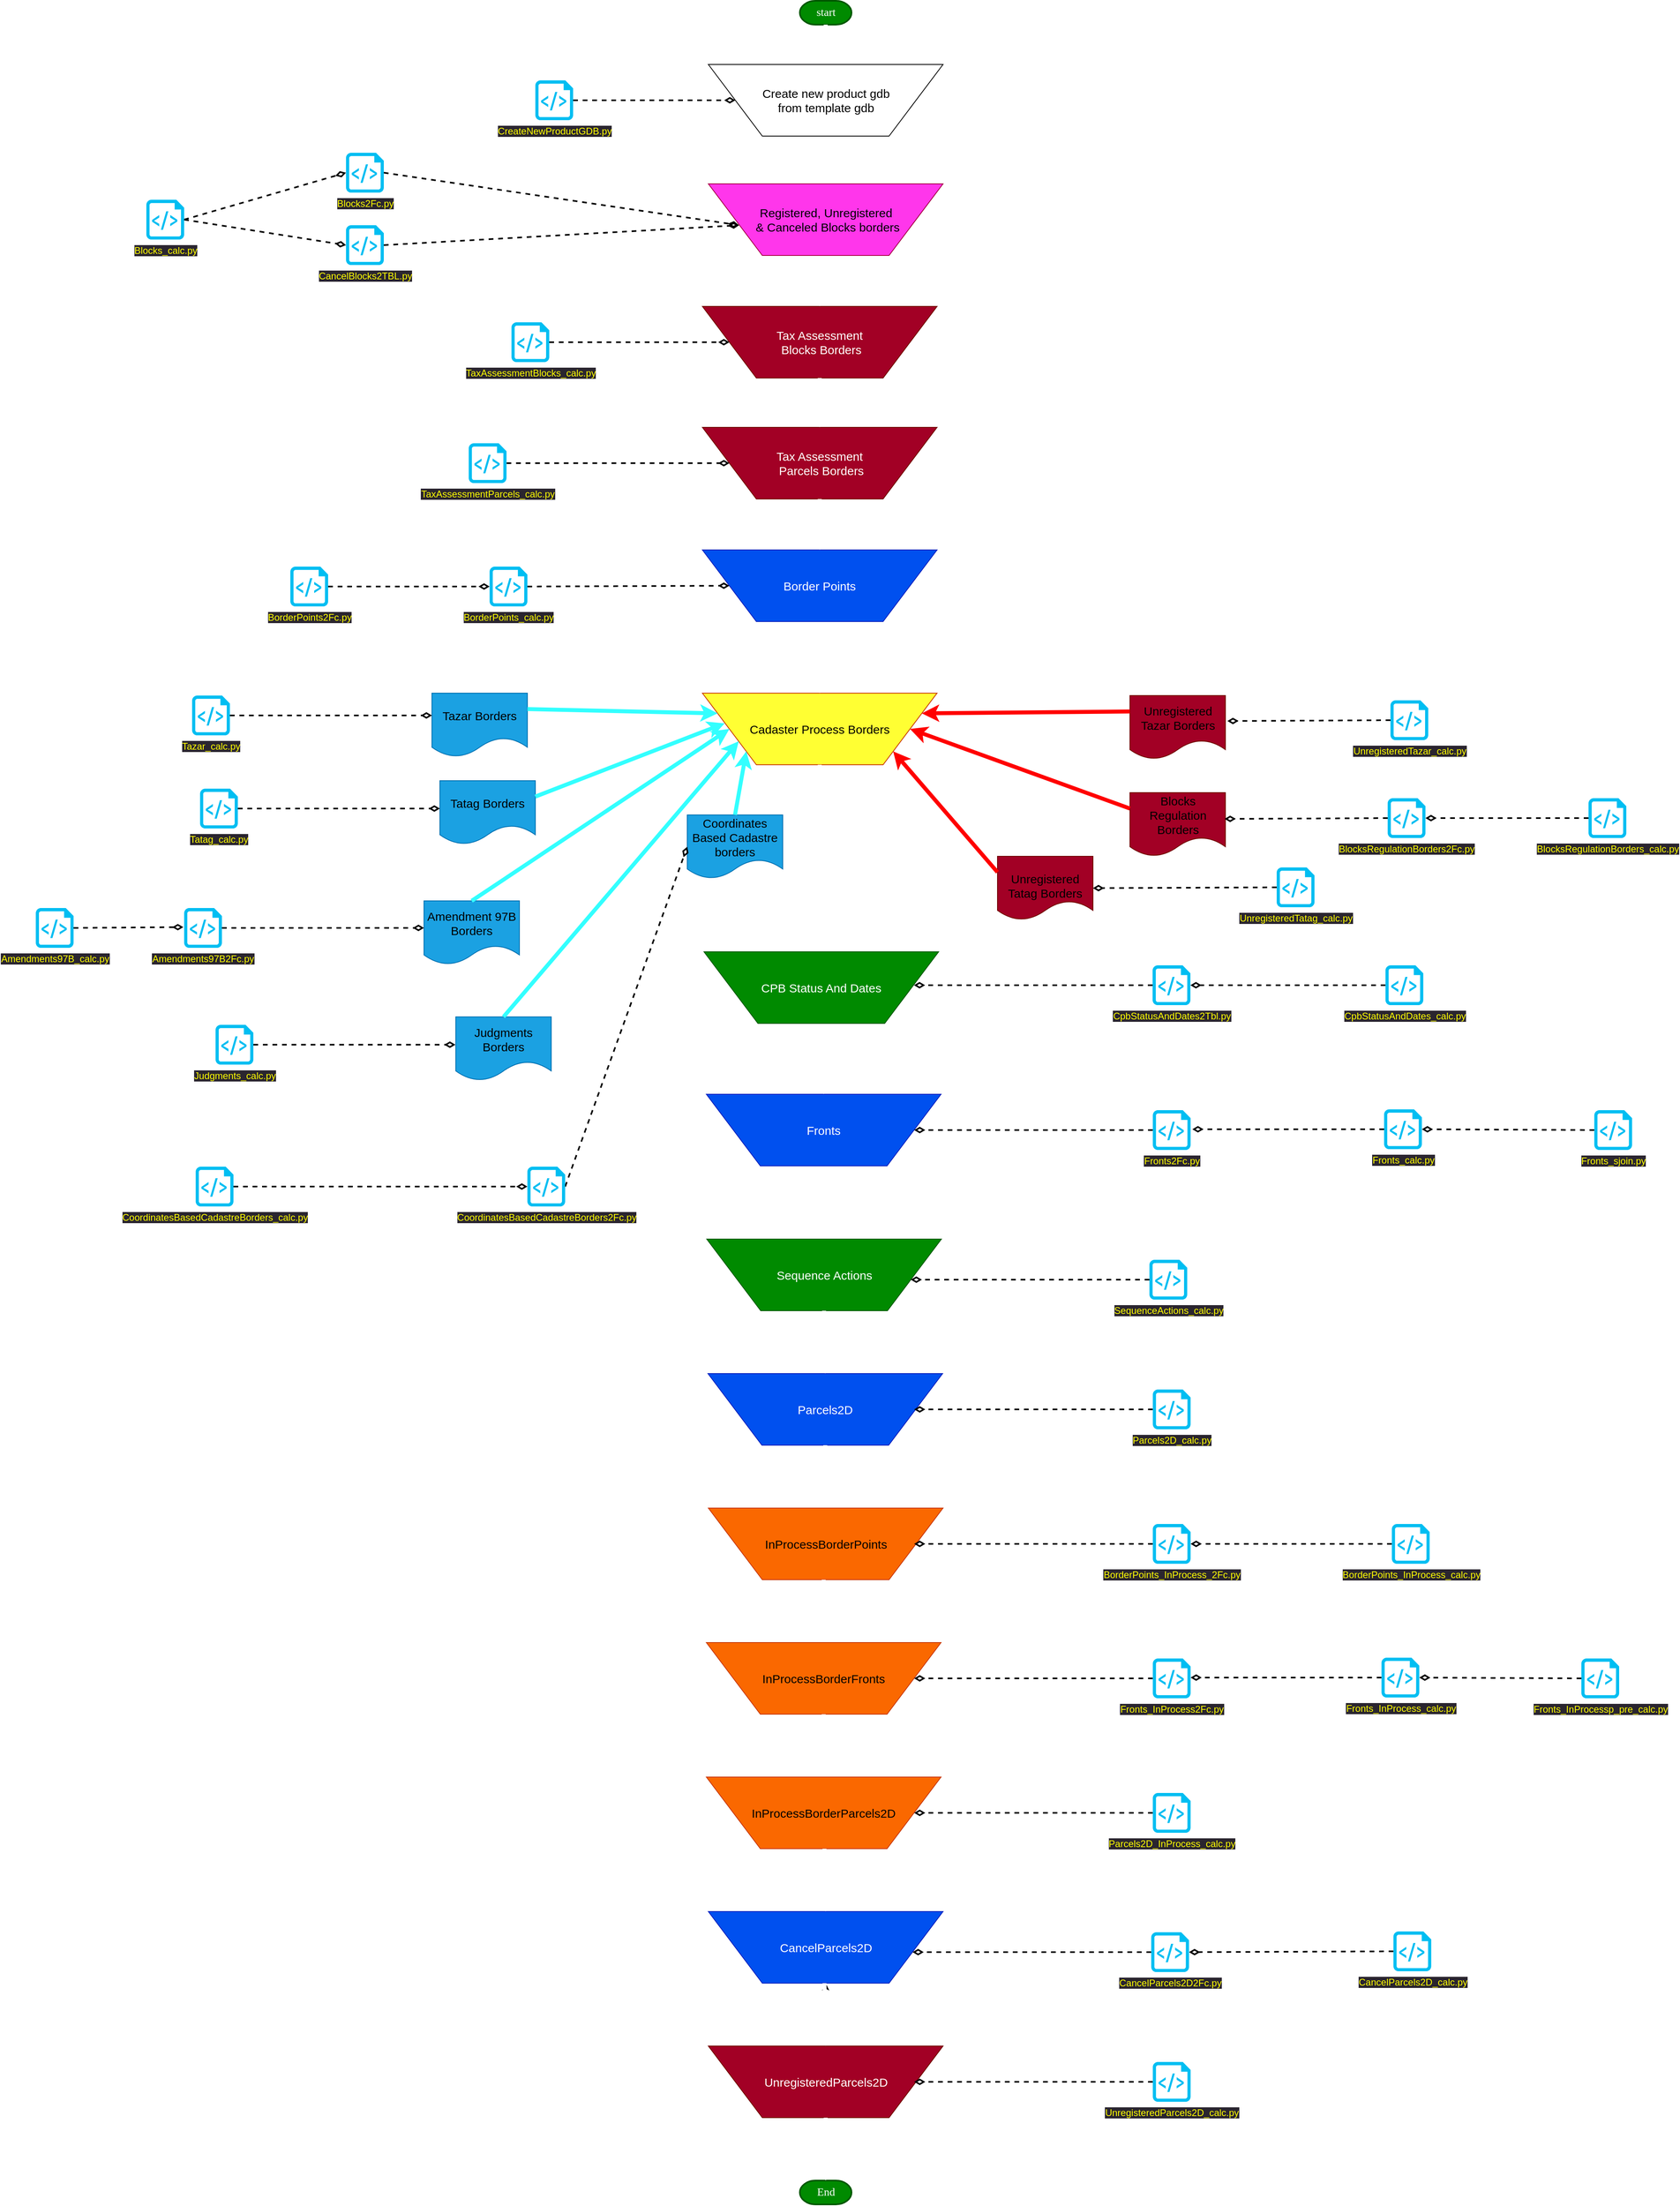 <mxfile version="20.8.20" type="github">
  <diagram id="6a731a19-8d31-9384-78a2-239565b7b9f0" name="Page-1">
    <mxGraphModel dx="5000" dy="2308" grid="1" gridSize="13" guides="1" tooltips="1" connect="1" arrows="1" fold="1" page="0" pageScale="1" pageWidth="1169" pageHeight="827" background="none" math="0" shadow="0">
      <root>
        <mxCell id="0" />
        <mxCell id="1" parent="0" />
        <mxCell id="2" value="start" style="shape=mxgraph.flowchart.terminator;strokeWidth=2;gradientDirection=north;fontStyle=0;html=1;fillColor=#008a00;strokeColor=#005700;fontColor=#ffffff;fontSize=14;fontFamily=Tahoma;" parent="1" vertex="1">
          <mxGeometry x="492.5" y="30" width="65" height="30" as="geometry" />
        </mxCell>
        <mxCell id="7" style="fontStyle=1;strokeColor=#FFFFFF;strokeWidth=5;html=1;entryX=0.5;entryY=0;entryDx=0;entryDy=0;fillColor=#1ba1e2;" parent="1" source="2" target="5D4chmr_N24pfjI9jj-k-56" edge="1">
          <mxGeometry relative="1" as="geometry">
            <mxPoint x="525" y="130" as="targetPoint" />
          </mxGeometry>
        </mxCell>
        <mxCell id="8" style="fontStyle=1;strokeColor=#FFFFFF;strokeWidth=5;html=1;exitX=0.5;exitY=1;exitDx=0;exitDy=0;fillColor=#1ba1e2;entryX=0.5;entryY=0;entryDx=0;entryDy=0;" parent="1" source="5D4chmr_N24pfjI9jj-k-56" target="5D4chmr_N24pfjI9jj-k-62" edge="1">
          <mxGeometry relative="1" as="geometry">
            <mxPoint x="523.385" y="210" as="sourcePoint" />
            <mxPoint x="521.85" y="260" as="targetPoint" />
          </mxGeometry>
        </mxCell>
        <mxCell id="5D4chmr_N24pfjI9jj-k-56" value="Create new product gdb&lt;br style=&quot;border-color: var(--border-color); font-size: 15px;&quot;&gt;&lt;span style=&quot;font-size: 15px;&quot;&gt;from template gdb&lt;/span&gt;" style="verticalLabelPosition=middle;verticalAlign=middle;html=1;shape=trapezoid;perimeter=trapezoidPerimeter;whiteSpace=wrap;size=0.23;arcSize=10;flipV=1;labelPosition=center;align=center;textDirection=ltr;fontSize=15;" parent="1" vertex="1">
          <mxGeometry x="377.5" y="110" width="295" height="90" as="geometry" />
        </mxCell>
        <mxCell id="5D4chmr_N24pfjI9jj-k-62" value="&lt;font style=&quot;font-size: 15px;&quot;&gt;Registered, Unregistered&lt;br style=&quot;&quot;&gt;&lt;span style=&quot;&quot;&gt;&amp;nbsp;&amp;amp; Canceled Blocks borders&lt;/span&gt;&lt;/font&gt;" style="verticalLabelPosition=middle;verticalAlign=middle;html=1;shape=trapezoid;perimeter=trapezoidPerimeter;whiteSpace=wrap;size=0.23;arcSize=10;flipV=1;labelPosition=center;align=center;textDirection=ltr;fontSize=15;fillColor=#FF36EB;strokeColor=#A50040;fontColor=#000000;gradientColor=none;" parent="1" vertex="1">
          <mxGeometry x="377.5" y="260" width="295" height="90" as="geometry" />
        </mxCell>
        <mxCell id="5D4chmr_N24pfjI9jj-k-64" value="Tax Assessment&lt;br&gt;&amp;nbsp;Blocks Borders" style="verticalLabelPosition=middle;verticalAlign=middle;html=1;shape=trapezoid;perimeter=trapezoidPerimeter;whiteSpace=wrap;size=0.23;arcSize=10;flipV=1;labelPosition=center;align=center;textDirection=ltr;fontSize=15;fillColor=#a20025;fontColor=#ffffff;strokeColor=#6F0000;" parent="1" vertex="1">
          <mxGeometry x="370" y="414" width="295" height="90" as="geometry" />
        </mxCell>
        <mxCell id="5D4chmr_N24pfjI9jj-k-65" style="fontStyle=1;strokeColor=#FFFFFF;strokeWidth=5;html=1;exitX=0.476;exitY=-0.022;exitDx=0;exitDy=0;fillColor=#1ba1e2;entryX=0.5;entryY=0;entryDx=0;entryDy=0;exitPerimeter=0;" parent="1" source="5D4chmr_N24pfjI9jj-k-62" target="5D4chmr_N24pfjI9jj-k-64" edge="1">
          <mxGeometry relative="1" as="geometry">
            <mxPoint x="535" y="210" as="sourcePoint" />
            <mxPoint x="535" y="270" as="targetPoint" />
          </mxGeometry>
        </mxCell>
        <mxCell id="5D4chmr_N24pfjI9jj-k-66" value="Tax Assessment&lt;br&gt;&amp;nbsp;Parcels Borders" style="verticalLabelPosition=middle;verticalAlign=middle;html=1;shape=trapezoid;perimeter=trapezoidPerimeter;whiteSpace=wrap;size=0.23;arcSize=10;flipV=1;labelPosition=center;align=center;textDirection=ltr;fontSize=15;fillColor=#a20025;fontColor=#ffffff;strokeColor=#6F0000;" parent="1" vertex="1">
          <mxGeometry x="370" y="566" width="295" height="90" as="geometry" />
        </mxCell>
        <mxCell id="5D4chmr_N24pfjI9jj-k-67" style="fontStyle=1;strokeColor=#FFFFFF;strokeWidth=5;html=1;fillColor=#1ba1e2;entryX=0.5;entryY=0;entryDx=0;entryDy=0;exitX=0.5;exitY=1;exitDx=0;exitDy=0;" parent="1" source="5D4chmr_N24pfjI9jj-k-64" target="5D4chmr_N24pfjI9jj-k-66" edge="1">
          <mxGeometry relative="1" as="geometry">
            <mxPoint x="580" y="530" as="sourcePoint" />
            <mxPoint x="534" y="422" as="targetPoint" />
          </mxGeometry>
        </mxCell>
        <mxCell id="5D4chmr_N24pfjI9jj-k-68" value="Cadaster Process Borders" style="verticalLabelPosition=middle;verticalAlign=middle;html=1;shape=trapezoid;perimeter=trapezoidPerimeter;whiteSpace=wrap;size=0.23;arcSize=10;flipV=1;labelPosition=center;align=center;textDirection=ltr;fontSize=15;fillColor=#FFFF33;strokeColor=#C73500;fontColor=#000000;" parent="1" vertex="1">
          <mxGeometry x="370" y="900" width="295" height="90" as="geometry" />
        </mxCell>
        <mxCell id="5D4chmr_N24pfjI9jj-k-69" style="fontStyle=1;strokeColor=#FFFFFF;strokeWidth=5;html=1;fillColor=#1ba1e2;entryX=0.5;entryY=0;entryDx=0;entryDy=0;exitX=0.5;exitY=1;exitDx=0;exitDy=0;" parent="1" source="5D4chmr_N24pfjI9jj-k-72" target="5D4chmr_N24pfjI9jj-k-68" edge="1">
          <mxGeometry relative="1" as="geometry">
            <mxPoint x="778" y="540" as="sourcePoint" />
            <mxPoint x="794" y="458" as="targetPoint" />
          </mxGeometry>
        </mxCell>
        <mxCell id="5D4chmr_N24pfjI9jj-k-72" value="Border Points" style="verticalLabelPosition=middle;verticalAlign=middle;html=1;shape=trapezoid;perimeter=trapezoidPerimeter;whiteSpace=wrap;size=0.23;arcSize=10;flipV=1;labelPosition=center;align=center;textDirection=ltr;fontSize=15;fillColor=#0050ef;fontColor=#ffffff;strokeColor=#001DBC;" parent="1" vertex="1">
          <mxGeometry x="370" y="720" width="295" height="90" as="geometry" />
        </mxCell>
        <mxCell id="5D4chmr_N24pfjI9jj-k-73" style="fontStyle=1;strokeColor=#FFFFFF;strokeWidth=5;html=1;fillColor=#1ba1e2;entryX=0.5;entryY=0;entryDx=0;entryDy=0;" parent="1" source="5D4chmr_N24pfjI9jj-k-66" target="5D4chmr_N24pfjI9jj-k-72" edge="1">
          <mxGeometry relative="1" as="geometry">
            <mxPoint x="518" y="658" as="sourcePoint" />
            <mxPoint x="534" y="576" as="targetPoint" />
          </mxGeometry>
        </mxCell>
        <mxCell id="5D4chmr_N24pfjI9jj-k-74" value="&lt;font color=&quot;#000000&quot;&gt;Tazar Borders&lt;/font&gt;" style="shape=document;whiteSpace=wrap;html=1;boundedLbl=1;fontFamily=Helvetica;fontSize=15;fillColor=#1ba1e2;fontColor=#ffffff;strokeColor=#006EAF;" parent="1" vertex="1">
          <mxGeometry x="30" y="900" width="120" height="80" as="geometry" />
        </mxCell>
        <mxCell id="5D4chmr_N24pfjI9jj-k-75" style="fontStyle=1;strokeColor=#33FFFF;strokeWidth=5;html=1;fillColor=#1ba1e2;exitX=1;exitY=0.25;exitDx=0;exitDy=0;entryX=0;entryY=0.25;entryDx=0;entryDy=0;" parent="1" source="5D4chmr_N24pfjI9jj-k-74" target="5D4chmr_N24pfjI9jj-k-68" edge="1">
          <mxGeometry relative="1" as="geometry">
            <mxPoint x="528" y="820" as="sourcePoint" />
            <mxPoint x="120" y="940" as="targetPoint" />
          </mxGeometry>
        </mxCell>
        <mxCell id="5D4chmr_N24pfjI9jj-k-76" value="&lt;font color=&quot;#000000&quot;&gt;Tatag Borders&lt;/font&gt;" style="shape=document;whiteSpace=wrap;html=1;boundedLbl=1;fontFamily=Helvetica;fontSize=15;fillColor=#1ba1e2;fontColor=#ffffff;strokeColor=#006EAF;" parent="1" vertex="1">
          <mxGeometry x="40" y="1010" width="120" height="80" as="geometry" />
        </mxCell>
        <mxCell id="5D4chmr_N24pfjI9jj-k-77" style="fontStyle=1;strokeColor=#33FFFF;strokeWidth=5;html=1;fillColor=#1ba1e2;exitX=1;exitY=0.25;exitDx=0;exitDy=0;entryX=0.095;entryY=0.578;entryDx=0;entryDy=0;entryPerimeter=0;" parent="1" source="5D4chmr_N24pfjI9jj-k-76" target="5D4chmr_N24pfjI9jj-k-68" edge="1">
          <mxGeometry relative="1" as="geometry">
            <mxPoint x="473.925" y="1030" as="sourcePoint" />
            <mxPoint x="370" y="1110" as="targetPoint" />
          </mxGeometry>
        </mxCell>
        <mxCell id="5D4chmr_N24pfjI9jj-k-78" style="fontStyle=1;strokeColor=#FFFFFF;strokeWidth=5;html=1;fillColor=#1ba1e2;exitX=0.5;exitY=1;exitDx=0;exitDy=0;" parent="1" source="5D4chmr_N24pfjI9jj-k-68" target="5D4chmr_N24pfjI9jj-k-160" edge="1">
          <mxGeometry relative="1" as="geometry">
            <mxPoint x="528" y="820" as="sourcePoint" />
            <mxPoint x="520" y="1404" as="targetPoint" />
          </mxGeometry>
        </mxCell>
        <mxCell id="5D4chmr_N24pfjI9jj-k-79" value="&lt;font color=&quot;#000000&quot;&gt;Amendment 97B Borders&lt;/font&gt;" style="shape=document;whiteSpace=wrap;html=1;boundedLbl=1;fontFamily=Helvetica;fontSize=15;fillColor=#1ba1e2;fontColor=#ffffff;strokeColor=#006EAF;" parent="1" vertex="1">
          <mxGeometry x="20" y="1161" width="120" height="80" as="geometry" />
        </mxCell>
        <mxCell id="5D4chmr_N24pfjI9jj-k-82" value="&lt;font color=&quot;#000000&quot;&gt;Judgments Borders&lt;/font&gt;" style="shape=document;whiteSpace=wrap;html=1;boundedLbl=1;fontFamily=Helvetica;fontSize=15;fillColor=#1ba1e2;fontColor=#ffffff;strokeColor=#006EAF;" parent="1" vertex="1">
          <mxGeometry x="60" y="1306.75" width="120" height="80" as="geometry" />
        </mxCell>
        <mxCell id="5D4chmr_N24pfjI9jj-k-80" style="fontStyle=1;strokeColor=#33FFFF;strokeWidth=5;html=1;fillColor=#1ba1e2;exitX=0.5;exitY=0;exitDx=0;exitDy=0;entryX=0;entryY=0.5;entryDx=0;entryDy=0;" parent="1" source="5D4chmr_N24pfjI9jj-k-79" target="5D4chmr_N24pfjI9jj-k-68" edge="1">
          <mxGeometry relative="1" as="geometry">
            <mxPoint x="523.925" y="1132" as="sourcePoint" />
            <mxPoint x="448" y="1040" as="targetPoint" />
          </mxGeometry>
        </mxCell>
        <mxCell id="5D4chmr_N24pfjI9jj-k-84" value="&lt;font color=&quot;#000000&quot;&gt;Coordinates Based Cadastre borders&lt;/font&gt;" style="shape=document;whiteSpace=wrap;html=1;boundedLbl=1;fontFamily=Helvetica;fontSize=15;fillColor=#1ba1e2;fontColor=#ffffff;strokeColor=#006EAF;" parent="1" vertex="1">
          <mxGeometry x="351" y="1053" width="120" height="80" as="geometry" />
        </mxCell>
        <mxCell id="5D4chmr_N24pfjI9jj-k-83" style="fontStyle=1;strokeColor=#33FFFF;strokeWidth=5;html=1;fillColor=#1ba1e2;exitX=0.5;exitY=0;exitDx=0;exitDy=0;entryX=0;entryY=0.75;entryDx=0;entryDy=0;" parent="1" source="5D4chmr_N24pfjI9jj-k-82" target="5D4chmr_N24pfjI9jj-k-68" edge="1">
          <mxGeometry relative="1" as="geometry">
            <mxPoint x="623.925" y="1220.5" as="sourcePoint" />
            <mxPoint x="504" y="1033.5" as="targetPoint" />
          </mxGeometry>
        </mxCell>
        <mxCell id="5D4chmr_N24pfjI9jj-k-85" style="fontStyle=1;strokeColor=#33FFFF;strokeWidth=5;html=1;fillColor=#1ba1e2;exitX=0.5;exitY=0;exitDx=0;exitDy=0;entryX=0;entryY=1;entryDx=0;entryDy=0;" parent="1" source="5D4chmr_N24pfjI9jj-k-84" target="5D4chmr_N24pfjI9jj-k-68" edge="1">
          <mxGeometry relative="1" as="geometry">
            <mxPoint x="782.925" y="1236.75" as="sourcePoint" />
            <mxPoint x="422.75" y="1017.25" as="targetPoint" />
          </mxGeometry>
        </mxCell>
        <mxCell id="5D4chmr_N24pfjI9jj-k-86" value="&lt;font color=&quot;#000000&quot;&gt;Unregistered Tazar Borders&lt;/font&gt;" style="shape=document;whiteSpace=wrap;html=1;boundedLbl=1;fontFamily=Helvetica;fontSize=15;fillColor=#a20025;fontColor=#ffffff;strokeColor=#6F0000;" parent="1" vertex="1">
          <mxGeometry x="907.51" y="903.0" width="120" height="80" as="geometry" />
        </mxCell>
        <mxCell id="5D4chmr_N24pfjI9jj-k-87" style="fontStyle=1;strokeColor=#FF0000;strokeWidth=5;html=1;fillColor=#d80073;exitX=0;exitY=0.25;exitDx=0;exitDy=0;entryX=1;entryY=0.25;entryDx=0;entryDy=0;" parent="1" source="5D4chmr_N24pfjI9jj-k-86" target="5D4chmr_N24pfjI9jj-k-68" edge="1">
          <mxGeometry relative="1" as="geometry">
            <mxPoint x="1430.435" y="946.75" as="sourcePoint" />
            <mxPoint x="645.833" y="940.424" as="targetPoint" />
          </mxGeometry>
        </mxCell>
        <mxCell id="5D4chmr_N24pfjI9jj-k-92" value="&lt;font color=&quot;#000000&quot;&gt;Blocks Regulation Borders&lt;/font&gt;" style="shape=document;whiteSpace=wrap;html=1;boundedLbl=1;fontFamily=Helvetica;fontSize=15;fillColor=#a20025;fontColor=#ffffff;strokeColor=#6F0000;" parent="1" vertex="1">
          <mxGeometry x="907.51" y="1025" width="120" height="80" as="geometry" />
        </mxCell>
        <mxCell id="5D4chmr_N24pfjI9jj-k-93" style="fontStyle=1;strokeColor=#FF0000;strokeWidth=5;html=1;fillColor=#d80073;exitX=0;exitY=0.25;exitDx=0;exitDy=0;entryX=1;entryY=0.5;entryDx=0;entryDy=0;" parent="1" source="5D4chmr_N24pfjI9jj-k-92" target="5D4chmr_N24pfjI9jj-k-68" edge="1">
          <mxGeometry relative="1" as="geometry">
            <mxPoint x="1430.435" y="1068.75" as="sourcePoint" />
            <mxPoint x="637.075" y="960" as="targetPoint" />
          </mxGeometry>
        </mxCell>
        <mxCell id="5D4chmr_N24pfjI9jj-k-94" value="&lt;div&gt;&lt;font color=&quot;#000000&quot;&gt;&lt;br&gt;&lt;/font&gt;&lt;/div&gt;&lt;div&gt;&lt;font color=&quot;#000000&quot;&gt;Unregistered Tatag Borders&lt;/font&gt;&lt;/div&gt;" style="shape=document;whiteSpace=wrap;html=1;boundedLbl=1;fontFamily=Helvetica;fontSize=15;fillColor=#a20025;fontColor=#ffffff;strokeColor=#6F0000;" parent="1" vertex="1">
          <mxGeometry x="741.0" y="1105" width="120" height="80" as="geometry" />
        </mxCell>
        <mxCell id="5D4chmr_N24pfjI9jj-k-95" style="fontStyle=1;strokeColor=#FF0000;strokeWidth=5;html=1;fillColor=#d80073;exitX=0;exitY=0.25;exitDx=0;exitDy=0;entryX=1;entryY=1;entryDx=0;entryDy=0;" parent="1" source="5D4chmr_N24pfjI9jj-k-94" target="5D4chmr_N24pfjI9jj-k-68" edge="1">
          <mxGeometry relative="1" as="geometry">
            <mxPoint x="1389.435" y="1173.75" as="sourcePoint" />
            <mxPoint x="590" y="1050" as="targetPoint" />
          </mxGeometry>
        </mxCell>
        <mxCell id="5D4chmr_N24pfjI9jj-k-96" style="fontStyle=1;strokeColor=#FFFFFF;strokeWidth=5;html=1;fillColor=#1ba1e2;exitX=0.5;exitY=1;exitDx=0;exitDy=0;entryX=0.5;entryY=0;entryDx=0;entryDy=0;" parent="1" source="5D4chmr_N24pfjI9jj-k-97" target="5D4chmr_N24pfjI9jj-k-100" edge="1">
          <mxGeometry relative="1" as="geometry">
            <mxPoint x="783" y="1224" as="sourcePoint" />
            <mxPoint x="650" y="1547" as="targetPoint" />
          </mxGeometry>
        </mxCell>
        <mxCell id="5D4chmr_N24pfjI9jj-k-97" value="Fronts" style="verticalLabelPosition=middle;verticalAlign=middle;html=1;shape=trapezoid;perimeter=trapezoidPerimeter;whiteSpace=wrap;size=0.23;arcSize=10;flipV=1;labelPosition=center;align=center;textDirection=ltr;fontSize=15;fillColor=#0050ef;fontColor=#ffffff;strokeColor=#001DBC;" parent="1" vertex="1">
          <mxGeometry x="375" y="1404" width="295" height="90" as="geometry" />
        </mxCell>
        <mxCell id="5D4chmr_N24pfjI9jj-k-100" value="Sequence Actions" style="verticalLabelPosition=middle;verticalAlign=middle;html=1;shape=trapezoid;perimeter=trapezoidPerimeter;whiteSpace=wrap;size=0.23;arcSize=10;flipV=1;labelPosition=center;align=center;textDirection=ltr;fontSize=15;fillColor=#008a00;fontColor=#ffffff;strokeColor=#005700;" parent="1" vertex="1">
          <mxGeometry x="375.5" y="1586" width="295" height="90" as="geometry" />
        </mxCell>
        <mxCell id="5D4chmr_N24pfjI9jj-k-102" value="Parcels2D" style="verticalLabelPosition=middle;verticalAlign=middle;html=1;shape=trapezoid;perimeter=trapezoidPerimeter;whiteSpace=wrap;size=0.23;arcSize=10;flipV=1;labelPosition=center;align=center;textDirection=ltr;fontSize=15;fillColor=#0050ef;fontColor=#ffffff;strokeColor=#001DBC;" parent="1" vertex="1">
          <mxGeometry x="377" y="1755" width="295" height="90" as="geometry" />
        </mxCell>
        <mxCell id="5D4chmr_N24pfjI9jj-k-103" style="fontStyle=1;strokeColor=#FFFFFF;strokeWidth=5;html=1;fillColor=#1ba1e2;exitX=0.5;exitY=1;exitDx=0;exitDy=0;entryX=0.5;entryY=0;entryDx=0;entryDy=0;" parent="1" source="5D4chmr_N24pfjI9jj-k-100" target="5D4chmr_N24pfjI9jj-k-102" edge="1">
          <mxGeometry relative="1" as="geometry">
            <mxPoint x="536" y="1507" as="sourcePoint" />
            <mxPoint x="536" y="1599" as="targetPoint" />
          </mxGeometry>
        </mxCell>
        <mxCell id="5D4chmr_N24pfjI9jj-k-104" style="fontStyle=1;strokeColor=#FFFFFF;strokeWidth=5;html=1;fillColor=#1ba1e2;exitX=0.5;exitY=1;exitDx=0;exitDy=0;entryX=0.5;entryY=0;entryDx=0;entryDy=0;" parent="1" source="5D4chmr_N24pfjI9jj-k-102" target="5D4chmr_N24pfjI9jj-k-105" edge="1">
          <mxGeometry relative="1" as="geometry">
            <mxPoint x="536" y="1689" as="sourcePoint" />
            <mxPoint x="525" y="1924" as="targetPoint" />
          </mxGeometry>
        </mxCell>
        <mxCell id="5D4chmr_N24pfjI9jj-k-105" value="InProcessBorderPoints" style="verticalLabelPosition=middle;verticalAlign=middle;html=1;shape=trapezoid;perimeter=trapezoidPerimeter;whiteSpace=wrap;size=0.23;arcSize=10;flipV=1;labelPosition=center;align=center;textDirection=ltr;fontSize=15;fillColor=#fa6800;fontColor=#000000;strokeColor=#C73500;" parent="1" vertex="1">
          <mxGeometry x="377.5" y="1924" width="295" height="90" as="geometry" />
        </mxCell>
        <mxCell id="5D4chmr_N24pfjI9jj-k-106" style="fontStyle=1;strokeColor=#FFFFFF;strokeWidth=5;html=1;fillColor=#1ba1e2;exitX=0.5;exitY=1;exitDx=0;exitDy=0;entryX=0.5;entryY=0;entryDx=0;entryDy=0;" parent="1" target="5D4chmr_N24pfjI9jj-k-107" edge="1">
          <mxGeometry relative="1" as="geometry">
            <mxPoint x="522.5" y="2014" as="sourcePoint" />
            <mxPoint x="522.5" y="2093" as="targetPoint" />
          </mxGeometry>
        </mxCell>
        <mxCell id="5D4chmr_N24pfjI9jj-k-107" value="InProcessBorderFronts" style="verticalLabelPosition=middle;verticalAlign=middle;html=1;shape=trapezoid;perimeter=trapezoidPerimeter;whiteSpace=wrap;size=0.23;arcSize=10;flipV=1;labelPosition=center;align=center;textDirection=ltr;fontSize=15;fillColor=#fa6800;fontColor=#000000;strokeColor=#C73500;" parent="1" vertex="1">
          <mxGeometry x="375" y="2093" width="295" height="90" as="geometry" />
        </mxCell>
        <mxCell id="5D4chmr_N24pfjI9jj-k-108" style="fontStyle=1;strokeColor=#FFFFFF;strokeWidth=5;html=1;fillColor=#1ba1e2;exitX=0.5;exitY=1;exitDx=0;exitDy=0;entryX=0.5;entryY=0;entryDx=0;entryDy=0;" parent="1" target="5D4chmr_N24pfjI9jj-k-109" edge="1">
          <mxGeometry relative="1" as="geometry">
            <mxPoint x="522.5" y="2183" as="sourcePoint" />
            <mxPoint x="522.5" y="2262" as="targetPoint" />
          </mxGeometry>
        </mxCell>
        <mxCell id="5D4chmr_N24pfjI9jj-k-109" value="InProcessBorderParcels2D" style="verticalLabelPosition=middle;verticalAlign=middle;html=1;shape=trapezoid;perimeter=trapezoidPerimeter;whiteSpace=wrap;size=0.23;arcSize=10;flipV=1;labelPosition=center;align=center;textDirection=ltr;fontSize=15;fillColor=#fa6800;fontColor=#000000;strokeColor=#C73500;" parent="1" vertex="1">
          <mxGeometry x="375" y="2262" width="295" height="90" as="geometry" />
        </mxCell>
        <mxCell id="5D4chmr_N24pfjI9jj-k-110" value="CancelParcels2D" style="verticalLabelPosition=middle;verticalAlign=middle;html=1;shape=trapezoid;perimeter=trapezoidPerimeter;whiteSpace=wrap;size=0.23;arcSize=10;flipV=1;labelPosition=center;align=center;textDirection=ltr;fontSize=15;fillColor=#0050ef;fontColor=#ffffff;strokeColor=#001DBC;" parent="1" vertex="1">
          <mxGeometry x="377.5" y="2431" width="295" height="90" as="geometry" />
        </mxCell>
        <mxCell id="5D4chmr_N24pfjI9jj-k-111" style="fontStyle=1;strokeColor=#FFFFFF;strokeWidth=5;html=1;fillColor=#1ba1e2;exitX=0.5;exitY=1;exitDx=0;exitDy=0;entryX=0.5;entryY=0;entryDx=0;entryDy=0;" parent="1" target="5D4chmr_N24pfjI9jj-k-110" edge="1">
          <mxGeometry relative="1" as="geometry">
            <mxPoint x="523.5" y="2352" as="sourcePoint" />
            <mxPoint x="536.5" y="2275" as="targetPoint" />
          </mxGeometry>
        </mxCell>
        <mxCell id="5D4chmr_N24pfjI9jj-k-115" value="" style="edgeStyle=orthogonalEdgeStyle;rounded=0;orthogonalLoop=1;jettySize=auto;html=1;" parent="1" source="5D4chmr_N24pfjI9jj-k-112" target="5D4chmr_N24pfjI9jj-k-110" edge="1">
          <mxGeometry relative="1" as="geometry" />
        </mxCell>
        <mxCell id="5D4chmr_N24pfjI9jj-k-112" value="UnregisteredParcels2D" style="verticalLabelPosition=middle;verticalAlign=middle;html=1;shape=trapezoid;perimeter=trapezoidPerimeter;whiteSpace=wrap;size=0.23;arcSize=10;flipV=1;labelPosition=center;align=center;textDirection=ltr;fontSize=15;fillColor=#a20025;fontColor=#ffffff;strokeColor=#6F0000;" parent="1" vertex="1">
          <mxGeometry x="377.5" y="2600" width="295" height="90" as="geometry" />
        </mxCell>
        <mxCell id="5D4chmr_N24pfjI9jj-k-113" style="fontStyle=1;strokeColor=#FFFFFF;strokeWidth=5;html=1;fillColor=#1ba1e2;exitX=0.5;exitY=1;exitDx=0;exitDy=0;entryX=0.5;entryY=0;entryDx=0;entryDy=0;" parent="1" target="5D4chmr_N24pfjI9jj-k-112" edge="1">
          <mxGeometry relative="1" as="geometry">
            <mxPoint x="523.5" y="2521" as="sourcePoint" />
            <mxPoint x="536.5" y="2444" as="targetPoint" />
          </mxGeometry>
        </mxCell>
        <mxCell id="5D4chmr_N24pfjI9jj-k-114" value="End" style="shape=mxgraph.flowchart.terminator;strokeWidth=2;gradientDirection=north;fontStyle=0;html=1;fillColor=#008a00;strokeColor=#005700;fontColor=#ffffff;fontSize=14;fontFamily=Tahoma;" parent="1" vertex="1">
          <mxGeometry x="492.5" y="2769" width="65" height="30" as="geometry" />
        </mxCell>
        <mxCell id="5D4chmr_N24pfjI9jj-k-116" style="fontStyle=1;strokeColor=#FFFFFF;strokeWidth=5;html=1;fillColor=#1ba1e2;" parent="1" source="5D4chmr_N24pfjI9jj-k-112" edge="1">
          <mxGeometry relative="1" as="geometry">
            <mxPoint x="536.5" y="2534" as="sourcePoint" />
            <mxPoint x="525" y="2769" as="targetPoint" />
          </mxGeometry>
        </mxCell>
        <mxCell id="5D4chmr_N24pfjI9jj-k-122" value="" style="fontSize=12;html=1;endArrow=diamondThin;endFill=0;rounded=0;entryX=0;entryY=0.5;entryDx=0;entryDy=0;dashed=1;strokeWidth=2;exitX=1;exitY=0.5;exitDx=0;exitDy=0;exitPerimeter=0;endSize=8;" parent="1" source="5D4chmr_N24pfjI9jj-k-130" target="5D4chmr_N24pfjI9jj-k-56" edge="1">
          <mxGeometry width="100" height="100" relative="1" as="geometry">
            <mxPoint x="221" y="178" as="sourcePoint" />
            <mxPoint x="581" y="182" as="targetPoint" />
          </mxGeometry>
        </mxCell>
        <mxCell id="5D4chmr_N24pfjI9jj-k-124" value="" style="fontSize=12;html=1;endArrow=diamondThin;endFill=0;rounded=0;dashed=1;strokeWidth=2;exitX=1;exitY=0.5;exitDx=0;exitDy=0;exitPerimeter=0;endSize=8;" parent="1" source="5D4chmr_N24pfjI9jj-k-134" edge="1">
          <mxGeometry width="100" height="100" relative="1" as="geometry">
            <mxPoint x="180" y="339.5" as="sourcePoint" />
            <mxPoint x="416" y="312" as="targetPoint" />
          </mxGeometry>
        </mxCell>
        <mxCell id="5D4chmr_N24pfjI9jj-k-126" value="" style="fontSize=12;html=1;endArrow=diamondThin;endFill=0;rounded=0;entryX=0;entryY=0.5;entryDx=0;entryDy=0;dashed=1;strokeWidth=2;exitX=1;exitY=0.5;exitDx=0;exitDy=0;exitPerimeter=0;endSize=8;" parent="1" source="5D4chmr_N24pfjI9jj-k-136" target="5D4chmr_N24pfjI9jj-k-64" edge="1">
          <mxGeometry width="100" height="100" relative="1" as="geometry">
            <mxPoint x="190" y="454" as="sourcePoint" />
            <mxPoint x="380" y="426" as="targetPoint" />
          </mxGeometry>
        </mxCell>
        <mxCell id="5D4chmr_N24pfjI9jj-k-130" value="&lt;span style=&quot;font-family: Helvetica; font-size: 12px; font-style: normal; font-variant-ligatures: normal; font-variant-caps: normal; font-weight: 400; letter-spacing: normal; orphans: 2; text-align: center; text-indent: 0px; text-transform: none; widows: 2; word-spacing: 0px; -webkit-text-stroke-width: 0px; background-color: rgb(42, 37, 47); text-decoration-thickness: initial; text-decoration-style: initial; text-decoration-color: initial; float: none; display: inline !important;&quot;&gt;CreateNewProductGDB.py&lt;/span&gt;" style="verticalLabelPosition=bottom;html=1;verticalAlign=top;align=center;strokeColor=none;fillColor=#00BEF2;shape=mxgraph.azure.script_file;pointerEvents=1;sketch=0;fontColor=#FFFF00;" parent="1" vertex="1">
          <mxGeometry x="160" y="130" width="47.5" height="50" as="geometry" />
        </mxCell>
        <mxCell id="5D4chmr_N24pfjI9jj-k-134" value="&lt;span style=&quot;font-family: Helvetica; font-size: 12px; font-style: normal; font-variant-ligatures: normal; font-variant-caps: normal; font-weight: 400; letter-spacing: normal; orphans: 2; text-align: center; text-indent: 0px; text-transform: none; widows: 2; word-spacing: 0px; -webkit-text-stroke-width: 0px; background-color: rgb(42, 37, 47); text-decoration-thickness: initial; text-decoration-style: initial; text-decoration-color: initial; float: none; display: inline !important;&quot;&gt;Blocks2Fc.py&lt;/span&gt;" style="verticalLabelPosition=bottom;html=1;verticalAlign=top;align=center;strokeColor=none;fillColor=#00BEF2;shape=mxgraph.azure.script_file;pointerEvents=1;sketch=0;fontColor=#FFFF00;" parent="1" vertex="1">
          <mxGeometry x="-78" y="221" width="47.5" height="50" as="geometry" />
        </mxCell>
        <mxCell id="5D4chmr_N24pfjI9jj-k-136" value="&lt;span style=&quot;font-family: Helvetica; font-size: 12px; font-style: normal; font-variant-ligatures: normal; font-variant-caps: normal; font-weight: 400; letter-spacing: normal; orphans: 2; text-align: center; text-indent: 0px; text-transform: none; widows: 2; word-spacing: 0px; -webkit-text-stroke-width: 0px; background-color: rgb(42, 37, 47); text-decoration-thickness: initial; text-decoration-style: initial; text-decoration-color: initial; float: none; display: inline !important;&quot;&gt;TaxAssessmentBlocks_calc.py&lt;/span&gt;" style="verticalLabelPosition=bottom;html=1;verticalAlign=top;align=center;strokeColor=none;fillColor=#00BEF2;shape=mxgraph.azure.script_file;pointerEvents=1;sketch=0;fontColor=#FFFF00;" parent="1" vertex="1">
          <mxGeometry x="130" y="434" width="47.5" height="50" as="geometry" />
        </mxCell>
        <mxCell id="5D4chmr_N24pfjI9jj-k-139" value="" style="fontSize=12;html=1;endArrow=diamondThin;endFill=0;rounded=0;entryX=0;entryY=0.5;entryDx=0;entryDy=0;dashed=1;strokeWidth=2;exitX=1;exitY=0.5;exitDx=0;exitDy=0;exitPerimeter=0;endSize=8;" parent="1" source="5D4chmr_N24pfjI9jj-k-140" target="5D4chmr_N24pfjI9jj-k-66" edge="1">
          <mxGeometry width="100" height="100" relative="1" as="geometry">
            <mxPoint x="125" y="566" as="sourcePoint" />
            <mxPoint x="339" y="571" as="targetPoint" />
          </mxGeometry>
        </mxCell>
        <mxCell id="5D4chmr_N24pfjI9jj-k-140" value="&lt;span style=&quot;font-family: Helvetica; font-size: 12px; font-style: normal; font-variant-ligatures: normal; font-variant-caps: normal; font-weight: 400; letter-spacing: normal; orphans: 2; text-align: center; text-indent: 0px; text-transform: none; widows: 2; word-spacing: 0px; -webkit-text-stroke-width: 0px; background-color: rgb(42, 37, 47); text-decoration-thickness: initial; text-decoration-style: initial; text-decoration-color: initial; float: none; display: inline !important;&quot;&gt;TaxAssessmentParcels_calc.py&lt;/span&gt;" style="verticalLabelPosition=bottom;html=1;verticalAlign=top;align=center;strokeColor=none;fillColor=#00BEF2;shape=mxgraph.azure.script_file;pointerEvents=1;sketch=0;fontColor=#FFFF00;" parent="1" vertex="1">
          <mxGeometry x="76.25" y="586" width="47.5" height="50" as="geometry" />
        </mxCell>
        <mxCell id="5D4chmr_N24pfjI9jj-k-141" value="" style="fontSize=12;html=1;endArrow=diamondThin;endFill=0;rounded=0;entryX=0;entryY=0.5;entryDx=0;entryDy=0;dashed=1;strokeWidth=2;exitX=1;exitY=0.5;exitDx=0;exitDy=0;exitPerimeter=0;endSize=8;" parent="1" source="5D4chmr_N24pfjI9jj-k-142" target="5D4chmr_N24pfjI9jj-k-72" edge="1">
          <mxGeometry width="100" height="100" relative="1" as="geometry">
            <mxPoint x="156" y="740" as="sourcePoint" />
            <mxPoint x="370" y="745" as="targetPoint" />
          </mxGeometry>
        </mxCell>
        <mxCell id="5D4chmr_N24pfjI9jj-k-142" value="&lt;span style=&quot;font-family: Helvetica; font-size: 12px; font-style: normal; font-variant-ligatures: normal; font-variant-caps: normal; font-weight: 400; letter-spacing: normal; orphans: 2; text-align: center; text-indent: 0px; text-transform: none; widows: 2; word-spacing: 0px; -webkit-text-stroke-width: 0px; background-color: rgb(42, 37, 47); text-decoration-thickness: initial; text-decoration-style: initial; text-decoration-color: initial; float: none; display: inline !important;&quot;&gt;BorderPoints_calc.py&lt;/span&gt;" style="verticalLabelPosition=bottom;html=1;verticalAlign=top;align=center;strokeColor=none;fillColor=#00BEF2;shape=mxgraph.azure.script_file;pointerEvents=1;sketch=0;fontColor=#FFFF00;" parent="1" vertex="1">
          <mxGeometry x="102.5" y="741" width="47.5" height="50" as="geometry" />
        </mxCell>
        <mxCell id="5D4chmr_N24pfjI9jj-k-143" value="" style="fontSize=12;html=1;endArrow=diamondThin;endFill=0;rounded=0;entryX=0;entryY=0.5;entryDx=0;entryDy=0;dashed=1;strokeWidth=2;exitX=1;exitY=0.5;exitDx=0;exitDy=0;exitPerimeter=0;endSize=8;" parent="1" source="5D4chmr_N24pfjI9jj-k-144" edge="1">
          <mxGeometry width="100" height="100" relative="1" as="geometry">
            <mxPoint x="-218" y="903" as="sourcePoint" />
            <mxPoint x="30" y="928" as="targetPoint" />
          </mxGeometry>
        </mxCell>
        <mxCell id="5D4chmr_N24pfjI9jj-k-144" value="&lt;span style=&quot;font-family: Helvetica; font-size: 12px; font-style: normal; font-variant-ligatures: normal; font-variant-caps: normal; font-weight: 400; letter-spacing: normal; orphans: 2; text-align: center; text-indent: 0px; text-transform: none; widows: 2; word-spacing: 0px; -webkit-text-stroke-width: 0px; background-color: rgb(42, 37, 47); text-decoration-thickness: initial; text-decoration-style: initial; text-decoration-color: initial; float: none; display: inline !important;&quot;&gt;Tazar_calc.py&lt;/span&gt;" style="verticalLabelPosition=bottom;html=1;verticalAlign=top;align=center;strokeColor=none;fillColor=#00BEF2;shape=mxgraph.azure.script_file;pointerEvents=1;sketch=0;fontColor=#FFFF00;" parent="1" vertex="1">
          <mxGeometry x="-271.5" y="903" width="47.5" height="50" as="geometry" />
        </mxCell>
        <mxCell id="5D4chmr_N24pfjI9jj-k-145" value="" style="fontSize=12;html=1;endArrow=diamondThin;endFill=0;rounded=0;entryX=0;entryY=0.5;entryDx=0;entryDy=0;dashed=1;strokeWidth=2;exitX=1;exitY=0.5;exitDx=0;exitDy=0;exitPerimeter=0;endSize=8;" parent="1" source="5D4chmr_N24pfjI9jj-k-146" edge="1">
          <mxGeometry width="100" height="100" relative="1" as="geometry">
            <mxPoint x="-208" y="1020" as="sourcePoint" />
            <mxPoint x="40" y="1045" as="targetPoint" />
          </mxGeometry>
        </mxCell>
        <mxCell id="5D4chmr_N24pfjI9jj-k-146" value="&lt;span style=&quot;font-family: Helvetica; font-size: 12px; font-style: normal; font-variant-ligatures: normal; font-variant-caps: normal; font-weight: 400; letter-spacing: normal; orphans: 2; text-align: center; text-indent: 0px; text-transform: none; widows: 2; word-spacing: 0px; -webkit-text-stroke-width: 0px; background-color: rgb(42, 37, 47); text-decoration-thickness: initial; text-decoration-style: initial; text-decoration-color: initial; float: none; display: inline !important;&quot;&gt;Tatag_calc.py&lt;/span&gt;" style="verticalLabelPosition=bottom;html=1;verticalAlign=top;align=center;strokeColor=none;fillColor=#00BEF2;shape=mxgraph.azure.script_file;pointerEvents=1;sketch=0;fontColor=#FFFF00;" parent="1" vertex="1">
          <mxGeometry x="-261.5" y="1020" width="47.5" height="50" as="geometry" />
        </mxCell>
        <mxCell id="5D4chmr_N24pfjI9jj-k-151" value="" style="fontSize=12;html=1;endArrow=diamondThin;endFill=0;rounded=0;entryX=0;entryY=0.5;entryDx=0;entryDy=0;dashed=1;strokeWidth=2;exitX=1;exitY=0.5;exitDx=0;exitDy=0;exitPerimeter=0;endSize=8;" parent="1" source="5D4chmr_N24pfjI9jj-k-152" target="5D4chmr_N24pfjI9jj-k-84" edge="1">
          <mxGeometry width="100" height="100" relative="1" as="geometry">
            <mxPoint x="-414.5" y="1241" as="sourcePoint" />
            <mxPoint x="-166.5" y="1266" as="targetPoint" />
          </mxGeometry>
        </mxCell>
        <mxCell id="5D4chmr_N24pfjI9jj-k-147" value="" style="fontSize=12;html=1;endArrow=diamondThin;endFill=0;rounded=0;entryX=0;entryY=0.5;entryDx=0;entryDy=0;dashed=1;strokeWidth=2;exitX=1;exitY=0.5;exitDx=0;exitDy=0;exitPerimeter=0;endSize=8;" parent="1" source="5D4chmr_N24pfjI9jj-k-148" edge="1">
          <mxGeometry width="100" height="100" relative="1" as="geometry">
            <mxPoint x="-228" y="1170" as="sourcePoint" />
            <mxPoint x="20" y="1195" as="targetPoint" />
          </mxGeometry>
        </mxCell>
        <mxCell id="5D4chmr_N24pfjI9jj-k-148" value="&lt;span style=&quot;font-family: Helvetica; font-size: 12px; font-style: normal; font-variant-ligatures: normal; font-variant-caps: normal; font-weight: 400; letter-spacing: normal; orphans: 2; text-align: center; text-indent: 0px; text-transform: none; widows: 2; word-spacing: 0px; -webkit-text-stroke-width: 0px; background-color: rgb(42, 37, 47); text-decoration-thickness: initial; text-decoration-style: initial; text-decoration-color: initial; float: none; display: inline !important;&quot;&gt;Amendments97B2Fc.py&lt;br&gt;&lt;/span&gt;" style="verticalLabelPosition=bottom;html=1;verticalAlign=top;align=center;strokeColor=none;fillColor=#00BEF2;shape=mxgraph.azure.script_file;pointerEvents=1;sketch=0;fontColor=#FFFF00;" parent="1" vertex="1">
          <mxGeometry x="-281.5" y="1170" width="47.5" height="50" as="geometry" />
        </mxCell>
        <mxCell id="5D4chmr_N24pfjI9jj-k-149" value="" style="fontSize=12;html=1;endArrow=diamondThin;endFill=0;rounded=0;entryX=0;entryY=0.5;entryDx=0;entryDy=0;dashed=1;strokeWidth=2;exitX=1;exitY=0.5;exitDx=0;exitDy=0;exitPerimeter=0;endSize=8;" parent="1" source="5D4chmr_N24pfjI9jj-k-150" edge="1">
          <mxGeometry width="100" height="100" relative="1" as="geometry">
            <mxPoint x="-188.5" y="1316.75" as="sourcePoint" />
            <mxPoint x="59.5" y="1341.75" as="targetPoint" />
          </mxGeometry>
        </mxCell>
        <mxCell id="5D4chmr_N24pfjI9jj-k-150" value="&lt;span style=&quot;font-family: Helvetica; font-size: 12px; font-style: normal; font-variant-ligatures: normal; font-variant-caps: normal; font-weight: 400; letter-spacing: normal; orphans: 2; text-align: center; text-indent: 0px; text-transform: none; widows: 2; word-spacing: 0px; -webkit-text-stroke-width: 0px; background-color: rgb(42, 37, 47); text-decoration-thickness: initial; text-decoration-style: initial; text-decoration-color: initial; float: none; display: inline !important;&quot;&gt;Judgments_calc.py&lt;/span&gt;" style="verticalLabelPosition=bottom;html=1;verticalAlign=top;align=center;strokeColor=none;fillColor=#00BEF2;shape=mxgraph.azure.script_file;pointerEvents=1;sketch=0;fontColor=#FFFF00;" parent="1" vertex="1">
          <mxGeometry x="-242" y="1316.75" width="47.5" height="50" as="geometry" />
        </mxCell>
        <mxCell id="5D4chmr_N24pfjI9jj-k-152" value="&lt;span style=&quot;font-family: Helvetica; font-size: 12px; font-style: normal; font-variant-ligatures: normal; font-variant-caps: normal; font-weight: 400; letter-spacing: normal; orphans: 2; text-align: center; text-indent: 0px; text-transform: none; widows: 2; word-spacing: 0px; -webkit-text-stroke-width: 0px; background-color: rgb(42, 37, 47); text-decoration-thickness: initial; text-decoration-style: initial; text-decoration-color: initial; float: none; display: inline !important;&quot;&gt;CoordinatesBasedCadastreBorders2Fc.py&lt;/span&gt;" style="verticalLabelPosition=bottom;html=1;verticalAlign=top;align=center;strokeColor=none;fillColor=#00BEF2;shape=mxgraph.azure.script_file;pointerEvents=1;sketch=0;fontColor=#FFFF00;" parent="1" vertex="1">
          <mxGeometry x="150" y="1495" width="47.5" height="50" as="geometry" />
        </mxCell>
        <mxCell id="5D4chmr_N24pfjI9jj-k-153" value="" style="fontSize=12;html=1;endArrow=diamondThin;endFill=0;rounded=0;entryX=1.021;entryY=0.4;entryDx=0;entryDy=0;dashed=1;strokeWidth=2;exitX=0;exitY=0.5;exitDx=0;exitDy=0;exitPerimeter=0;endSize=8;entryPerimeter=0;" parent="1" source="5D4chmr_N24pfjI9jj-k-154" target="5D4chmr_N24pfjI9jj-k-86" edge="1">
          <mxGeometry width="100" height="100" relative="1" as="geometry">
            <mxPoint x="1288.5" y="903" as="sourcePoint" />
            <mxPoint x="1536.5" y="928" as="targetPoint" />
          </mxGeometry>
        </mxCell>
        <mxCell id="5D4chmr_N24pfjI9jj-k-154" value="&lt;span style=&quot;font-family: Helvetica; font-size: 12px; font-style: normal; font-variant-ligatures: normal; font-variant-caps: normal; font-weight: 400; letter-spacing: normal; orphans: 2; text-align: center; text-indent: 0px; text-transform: none; widows: 2; word-spacing: 0px; -webkit-text-stroke-width: 0px; background-color: rgb(42, 37, 47); text-decoration-thickness: initial; text-decoration-style: initial; text-decoration-color: initial; float: none; display: inline !important;&quot;&gt;UnregisteredTazar_calc.py&lt;/span&gt;" style="verticalLabelPosition=bottom;html=1;verticalAlign=top;align=center;strokeColor=none;fillColor=#00BEF2;shape=mxgraph.azure.script_file;pointerEvents=1;sketch=0;fontColor=#FFFF00;" parent="1" vertex="1">
          <mxGeometry x="1235" y="909" width="47.5" height="50" as="geometry" />
        </mxCell>
        <mxCell id="5D4chmr_N24pfjI9jj-k-155" value="" style="fontSize=12;html=1;endArrow=diamondThin;endFill=0;rounded=0;entryX=1.021;entryY=0.4;entryDx=0;entryDy=0;dashed=1;strokeWidth=2;exitX=0;exitY=0.5;exitDx=0;exitDy=0;exitPerimeter=0;endSize=8;entryPerimeter=0;" parent="1" source="5D4chmr_N24pfjI9jj-k-156" edge="1">
          <mxGeometry width="100" height="100" relative="1" as="geometry">
            <mxPoint x="1285.01" y="1026" as="sourcePoint" />
            <mxPoint x="1026.51" y="1058" as="targetPoint" />
          </mxGeometry>
        </mxCell>
        <mxCell id="5D4chmr_N24pfjI9jj-k-156" value="&lt;span style=&quot;font-family: Helvetica; font-size: 12px; font-style: normal; font-variant-ligatures: normal; font-variant-caps: normal; font-weight: 400; letter-spacing: normal; orphans: 2; text-align: center; text-indent: 0px; text-transform: none; widows: 2; word-spacing: 0px; -webkit-text-stroke-width: 0px; background-color: rgb(42, 37, 47); text-decoration-thickness: initial; text-decoration-style: initial; text-decoration-color: initial; float: none; display: inline !important;&quot;&gt;BlocksRegulationBorders2Fc.py&lt;/span&gt;" style="verticalLabelPosition=bottom;html=1;verticalAlign=top;align=center;strokeColor=none;fillColor=#00BEF2;shape=mxgraph.azure.script_file;pointerEvents=1;sketch=0;fontColor=#FFFF00;" parent="1" vertex="1">
          <mxGeometry x="1231.51" y="1032" width="47.5" height="50" as="geometry" />
        </mxCell>
        <mxCell id="5D4chmr_N24pfjI9jj-k-157" value="" style="fontSize=12;html=1;endArrow=diamondThin;endFill=0;rounded=0;entryX=1;entryY=0.5;entryDx=0;entryDy=0;dashed=1;strokeWidth=2;exitX=0;exitY=0.5;exitDx=0;exitDy=0;exitPerimeter=0;endSize=8;" parent="1" source="5D4chmr_N24pfjI9jj-k-158" target="5D4chmr_N24pfjI9jj-k-94" edge="1">
          <mxGeometry width="100" height="100" relative="1" as="geometry">
            <mxPoint x="1415.5" y="1094" as="sourcePoint" />
            <mxPoint x="1157" y="1126" as="targetPoint" />
          </mxGeometry>
        </mxCell>
        <mxCell id="5D4chmr_N24pfjI9jj-k-158" value="&lt;span style=&quot;font-family: Helvetica; font-size: 12px; font-style: normal; font-variant-ligatures: normal; font-variant-caps: normal; font-weight: 400; letter-spacing: normal; orphans: 2; text-align: center; text-indent: 0px; text-transform: none; widows: 2; word-spacing: 0px; -webkit-text-stroke-width: 0px; background-color: rgb(42, 37, 47); text-decoration-thickness: initial; text-decoration-style: initial; text-decoration-color: initial; float: none; display: inline !important;&quot;&gt;UnregisteredTatag_calc.py&lt;/span&gt;" style="verticalLabelPosition=bottom;html=1;verticalAlign=top;align=center;strokeColor=none;fillColor=#00BEF2;shape=mxgraph.azure.script_file;pointerEvents=1;sketch=0;fontColor=#FFFF00;" parent="1" vertex="1">
          <mxGeometry x="1092" y="1119" width="47.5" height="50" as="geometry" />
        </mxCell>
        <mxCell id="5D4chmr_N24pfjI9jj-k-160" value="CPB Status And Dates" style="verticalLabelPosition=middle;verticalAlign=middle;html=1;shape=trapezoid;perimeter=trapezoidPerimeter;whiteSpace=wrap;size=0.23;arcSize=10;flipV=1;labelPosition=center;align=center;textDirection=ltr;fontSize=15;fontColor=#ffffff;fillColor=#008a00;strokeColor=#005700;" parent="1" vertex="1">
          <mxGeometry x="372" y="1225" width="295" height="90" as="geometry" />
        </mxCell>
        <mxCell id="5D4chmr_N24pfjI9jj-k-161" style="fontStyle=1;strokeColor=#FFFFFF;strokeWidth=5;html=1;fillColor=#1ba1e2;exitX=0.509;exitY=-0.021;exitDx=0;exitDy=0;exitPerimeter=0;entryX=0.5;entryY=0;entryDx=0;entryDy=0;" parent="1" source="5D4chmr_N24pfjI9jj-k-160" target="5D4chmr_N24pfjI9jj-k-97" edge="1">
          <mxGeometry relative="1" as="geometry">
            <mxPoint x="531" y="1003" as="sourcePoint" />
            <mxPoint x="534" y="1238" as="targetPoint" />
          </mxGeometry>
        </mxCell>
        <mxCell id="5D4chmr_N24pfjI9jj-k-162" value="" style="fontSize=12;html=1;endArrow=diamondThin;endFill=0;rounded=0;entryX=1;entryY=0.75;entryDx=0;entryDy=0;dashed=1;strokeWidth=2;exitX=0;exitY=0.5;exitDx=0;exitDy=0;exitPerimeter=0;endSize=8;" parent="1" source="5D4chmr_N24pfjI9jj-k-163" edge="1">
          <mxGeometry width="100" height="100" relative="1" as="geometry">
            <mxPoint x="1181.5" y="1231" as="sourcePoint" />
            <mxPoint x="636" y="1267" as="targetPoint" />
          </mxGeometry>
        </mxCell>
        <mxCell id="5D4chmr_N24pfjI9jj-k-163" value="&lt;span style=&quot;font-family: Helvetica; font-size: 12px; font-style: normal; font-variant-ligatures: normal; font-variant-caps: normal; font-weight: 400; letter-spacing: normal; orphans: 2; text-align: center; text-indent: 0px; text-transform: none; widows: 2; word-spacing: 0px; -webkit-text-stroke-width: 0px; background-color: rgb(42, 37, 47); text-decoration-thickness: initial; text-decoration-style: initial; text-decoration-color: initial; float: none; display: inline !important;&quot;&gt;CpbStatusAndDates2Tbl.py&lt;/span&gt;" style="verticalLabelPosition=bottom;html=1;verticalAlign=top;align=center;strokeColor=none;fillColor=#00BEF2;shape=mxgraph.azure.script_file;pointerEvents=1;sketch=0;fontColor=#FFFF00;" parent="1" vertex="1">
          <mxGeometry x="936" y="1242" width="47.5" height="50" as="geometry" />
        </mxCell>
        <mxCell id="5D4chmr_N24pfjI9jj-k-166" value="" style="fontSize=12;html=1;endArrow=diamondThin;endFill=0;rounded=0;entryX=1;entryY=0.75;entryDx=0;entryDy=0;dashed=1;strokeWidth=2;exitX=0;exitY=0.5;exitDx=0;exitDy=0;exitPerimeter=0;endSize=8;" parent="1" source="5D4chmr_N24pfjI9jj-k-167" edge="1">
          <mxGeometry width="100" height="100" relative="1" as="geometry">
            <mxPoint x="1181.75" y="1413" as="sourcePoint" />
            <mxPoint x="636.25" y="1449" as="targetPoint" />
          </mxGeometry>
        </mxCell>
        <mxCell id="5D4chmr_N24pfjI9jj-k-167" value="&lt;span style=&quot;font-family: Helvetica; font-size: 12px; font-style: normal; font-variant-ligatures: normal; font-variant-caps: normal; font-weight: 400; letter-spacing: normal; orphans: 2; text-align: center; text-indent: 0px; text-transform: none; widows: 2; word-spacing: 0px; -webkit-text-stroke-width: 0px; background-color: rgb(42, 37, 47); text-decoration-thickness: initial; text-decoration-style: initial; text-decoration-color: initial; float: none; display: inline !important;&quot;&gt;Fronts2Fc.py&lt;/span&gt;" style="verticalLabelPosition=bottom;html=1;verticalAlign=top;align=center;strokeColor=none;fillColor=#00BEF2;shape=mxgraph.azure.script_file;pointerEvents=1;sketch=0;fontColor=#FFFF00;" parent="1" vertex="1">
          <mxGeometry x="936.25" y="1424" width="47.5" height="50" as="geometry" />
        </mxCell>
        <mxCell id="5D4chmr_N24pfjI9jj-k-168" value="" style="fontSize=12;html=1;endArrow=diamondThin;endFill=0;rounded=0;entryX=1;entryY=0.75;entryDx=0;entryDy=0;dashed=1;strokeWidth=2;exitX=0;exitY=0.5;exitDx=0;exitDy=0;exitPerimeter=0;endSize=8;" parent="1" source="5D4chmr_N24pfjI9jj-k-169" edge="1">
          <mxGeometry width="100" height="100" relative="1" as="geometry">
            <mxPoint x="1177.5" y="1601" as="sourcePoint" />
            <mxPoint x="632" y="1637" as="targetPoint" />
          </mxGeometry>
        </mxCell>
        <mxCell id="5D4chmr_N24pfjI9jj-k-169" value="&lt;span style=&quot;font-family: Helvetica; font-size: 12px; font-style: normal; font-variant-ligatures: normal; font-variant-caps: normal; font-weight: 400; letter-spacing: normal; orphans: 2; text-align: center; text-indent: 0px; text-transform: none; widows: 2; word-spacing: 0px; -webkit-text-stroke-width: 0px; background-color: rgb(42, 37, 47); text-decoration-thickness: initial; text-decoration-style: initial; text-decoration-color: initial; float: none; display: inline !important;&quot;&gt;SequenceActions_calc.py&lt;/span&gt;" style="verticalLabelPosition=bottom;html=1;verticalAlign=top;align=center;strokeColor=none;fillColor=#00BEF2;shape=mxgraph.azure.script_file;pointerEvents=1;sketch=0;fontColor=#FFFF00;" parent="1" vertex="1">
          <mxGeometry x="932" y="1612" width="47.5" height="50" as="geometry" />
        </mxCell>
        <mxCell id="5D4chmr_N24pfjI9jj-k-170" value="" style="fontSize=12;html=1;endArrow=diamondThin;endFill=0;rounded=0;entryX=1;entryY=0.75;entryDx=0;entryDy=0;dashed=1;strokeWidth=2;exitX=0;exitY=0.5;exitDx=0;exitDy=0;exitPerimeter=0;endSize=8;" parent="1" source="5D4chmr_N24pfjI9jj-k-171" edge="1">
          <mxGeometry width="100" height="100" relative="1" as="geometry">
            <mxPoint x="1181.75" y="1764" as="sourcePoint" />
            <mxPoint x="636.25" y="1800" as="targetPoint" />
          </mxGeometry>
        </mxCell>
        <mxCell id="5D4chmr_N24pfjI9jj-k-171" value="&lt;span style=&quot;font-family: Helvetica; font-size: 12px; font-style: normal; font-variant-ligatures: normal; font-variant-caps: normal; font-weight: 400; letter-spacing: normal; orphans: 2; text-align: center; text-indent: 0px; text-transform: none; widows: 2; word-spacing: 0px; -webkit-text-stroke-width: 0px; background-color: rgb(42, 37, 47); text-decoration-thickness: initial; text-decoration-style: initial; text-decoration-color: initial; float: none; display: inline !important;&quot;&gt;Parcels2D_calc.py&lt;/span&gt;" style="verticalLabelPosition=bottom;html=1;verticalAlign=top;align=center;strokeColor=none;fillColor=#00BEF2;shape=mxgraph.azure.script_file;pointerEvents=1;sketch=0;fontColor=#FFFF00;" parent="1" vertex="1">
          <mxGeometry x="936.25" y="1775" width="47.5" height="50" as="geometry" />
        </mxCell>
        <mxCell id="5D4chmr_N24pfjI9jj-k-172" value="" style="fontSize=12;html=1;endArrow=diamondThin;endFill=0;rounded=0;entryX=1;entryY=0.75;entryDx=0;entryDy=0;dashed=1;strokeWidth=2;exitX=0;exitY=0.5;exitDx=0;exitDy=0;exitPerimeter=0;endSize=8;" parent="1" source="5D4chmr_N24pfjI9jj-k-173" edge="1">
          <mxGeometry width="100" height="100" relative="1" as="geometry">
            <mxPoint x="1181.75" y="1933" as="sourcePoint" />
            <mxPoint x="636.25" y="1969" as="targetPoint" />
          </mxGeometry>
        </mxCell>
        <mxCell id="5D4chmr_N24pfjI9jj-k-173" value="&lt;span style=&quot;font-family: Helvetica; font-size: 12px; font-style: normal; font-variant-ligatures: normal; font-variant-caps: normal; font-weight: 400; letter-spacing: normal; orphans: 2; text-align: center; text-indent: 0px; text-transform: none; widows: 2; word-spacing: 0px; -webkit-text-stroke-width: 0px; background-color: rgb(42, 37, 47); text-decoration-thickness: initial; text-decoration-style: initial; text-decoration-color: initial; float: none; display: inline !important;&quot;&gt;BorderPoints_InProcess_2Fc.py&lt;/span&gt;" style="verticalLabelPosition=bottom;html=1;verticalAlign=top;align=center;strokeColor=none;fillColor=#00BEF2;shape=mxgraph.azure.script_file;pointerEvents=1;sketch=0;fontColor=#FFFF00;" parent="1" vertex="1">
          <mxGeometry x="936.25" y="1944" width="47.5" height="50" as="geometry" />
        </mxCell>
        <mxCell id="5D4chmr_N24pfjI9jj-k-174" value="" style="fontSize=12;html=1;endArrow=diamondThin;endFill=0;rounded=0;entryX=1;entryY=0.75;entryDx=0;entryDy=0;dashed=1;strokeWidth=2;exitX=0;exitY=0.5;exitDx=0;exitDy=0;exitPerimeter=0;endSize=8;" parent="1" source="5D4chmr_N24pfjI9jj-k-175" edge="1">
          <mxGeometry width="100" height="100" relative="1" as="geometry">
            <mxPoint x="1181.75" y="2102" as="sourcePoint" />
            <mxPoint x="636.25" y="2138" as="targetPoint" />
          </mxGeometry>
        </mxCell>
        <mxCell id="5D4chmr_N24pfjI9jj-k-175" value="&lt;span style=&quot;font-family: Helvetica; font-size: 12px; font-style: normal; font-variant-ligatures: normal; font-variant-caps: normal; font-weight: 400; letter-spacing: normal; orphans: 2; text-align: center; text-indent: 0px; text-transform: none; widows: 2; word-spacing: 0px; -webkit-text-stroke-width: 0px; background-color: rgb(42, 37, 47); text-decoration-thickness: initial; text-decoration-style: initial; text-decoration-color: initial; float: none; display: inline !important;&quot;&gt;Fronts_InProcess2Fc.py&lt;/span&gt;" style="verticalLabelPosition=bottom;html=1;verticalAlign=top;align=center;strokeColor=none;fillColor=#00BEF2;shape=mxgraph.azure.script_file;pointerEvents=1;sketch=0;fontColor=#FFFF00;" parent="1" vertex="1">
          <mxGeometry x="936.25" y="2113" width="47.5" height="50" as="geometry" />
        </mxCell>
        <mxCell id="5D4chmr_N24pfjI9jj-k-176" value="" style="fontSize=12;html=1;endArrow=diamondThin;endFill=0;rounded=0;entryX=1;entryY=0.75;entryDx=0;entryDy=0;dashed=1;strokeWidth=2;exitX=0;exitY=0.5;exitDx=0;exitDy=0;exitPerimeter=0;endSize=8;" parent="1" source="5D4chmr_N24pfjI9jj-k-177" edge="1">
          <mxGeometry width="100" height="100" relative="1" as="geometry">
            <mxPoint x="1181.75" y="2271" as="sourcePoint" />
            <mxPoint x="636.25" y="2307" as="targetPoint" />
          </mxGeometry>
        </mxCell>
        <mxCell id="5D4chmr_N24pfjI9jj-k-177" value="&lt;span style=&quot;font-family: Helvetica; font-size: 12px; font-style: normal; font-variant-ligatures: normal; font-variant-caps: normal; font-weight: 400; letter-spacing: normal; orphans: 2; text-align: center; text-indent: 0px; text-transform: none; widows: 2; word-spacing: 0px; -webkit-text-stroke-width: 0px; background-color: rgb(42, 37, 47); text-decoration-thickness: initial; text-decoration-style: initial; text-decoration-color: initial; float: none; display: inline !important;&quot;&gt;Parcels2D_InProcess_calc.py&lt;/span&gt;" style="verticalLabelPosition=bottom;html=1;verticalAlign=top;align=center;strokeColor=none;fillColor=#00BEF2;shape=mxgraph.azure.script_file;pointerEvents=1;sketch=0;fontColor=#FFFF00;" parent="1" vertex="1">
          <mxGeometry x="936.25" y="2282" width="47.5" height="50" as="geometry" />
        </mxCell>
        <mxCell id="5D4chmr_N24pfjI9jj-k-178" value="" style="fontSize=12;html=1;endArrow=diamondThin;endFill=0;rounded=0;entryX=1;entryY=0.75;entryDx=0;entryDy=0;dashed=1;strokeWidth=2;exitX=0;exitY=0.5;exitDx=0;exitDy=0;exitPerimeter=0;endSize=8;" parent="1" source="5D4chmr_N24pfjI9jj-k-179" edge="1">
          <mxGeometry width="100" height="100" relative="1" as="geometry">
            <mxPoint x="1179.75" y="2446" as="sourcePoint" />
            <mxPoint x="634.25" y="2482" as="targetPoint" />
          </mxGeometry>
        </mxCell>
        <mxCell id="5D4chmr_N24pfjI9jj-k-179" value="&lt;span style=&quot;font-family: Helvetica; font-size: 12px; font-style: normal; font-variant-ligatures: normal; font-variant-caps: normal; font-weight: 400; letter-spacing: normal; orphans: 2; text-align: center; text-indent: 0px; text-transform: none; widows: 2; word-spacing: 0px; -webkit-text-stroke-width: 0px; background-color: rgb(42, 37, 47); text-decoration-thickness: initial; text-decoration-style: initial; text-decoration-color: initial; float: none; display: inline !important;&quot;&gt;CancelParcels2D2Fc.py&lt;/span&gt;" style="verticalLabelPosition=bottom;html=1;verticalAlign=top;align=center;strokeColor=none;fillColor=#00BEF2;shape=mxgraph.azure.script_file;pointerEvents=1;sketch=0;fontColor=#FFFF00;" parent="1" vertex="1">
          <mxGeometry x="934.25" y="2457" width="47.5" height="50" as="geometry" />
        </mxCell>
        <mxCell id="5D4chmr_N24pfjI9jj-k-180" value="" style="fontSize=12;html=1;endArrow=diamondThin;endFill=0;rounded=0;entryX=1;entryY=0.75;entryDx=0;entryDy=0;dashed=1;strokeWidth=2;exitX=0;exitY=0.5;exitDx=0;exitDy=0;exitPerimeter=0;endSize=8;" parent="1" source="5D4chmr_N24pfjI9jj-k-181" edge="1">
          <mxGeometry width="100" height="100" relative="1" as="geometry">
            <mxPoint x="1181.75" y="2609" as="sourcePoint" />
            <mxPoint x="636.25" y="2645" as="targetPoint" />
          </mxGeometry>
        </mxCell>
        <mxCell id="5D4chmr_N24pfjI9jj-k-181" value="&lt;span style=&quot;font-family: Helvetica; font-size: 12px; font-style: normal; font-variant-ligatures: normal; font-variant-caps: normal; font-weight: 400; letter-spacing: normal; orphans: 2; text-align: center; text-indent: 0px; text-transform: none; widows: 2; word-spacing: 0px; -webkit-text-stroke-width: 0px; background-color: rgb(42, 37, 47); text-decoration-thickness: initial; text-decoration-style: initial; text-decoration-color: initial; float: none; display: inline !important;&quot;&gt;UnregisteredParcels2D_calc.py&lt;/span&gt;" style="verticalLabelPosition=bottom;html=1;verticalAlign=top;align=center;strokeColor=none;fillColor=#00BEF2;shape=mxgraph.azure.script_file;pointerEvents=1;sketch=0;fontColor=#FFFF00;" parent="1" vertex="1">
          <mxGeometry x="936.25" y="2620" width="47.5" height="50" as="geometry" />
        </mxCell>
        <mxCell id="yTsKge973nGlsU5HKoms-8" value="" style="fontSize=12;html=1;endArrow=diamondThin;endFill=0;rounded=0;entryX=0;entryY=0.5;entryDx=0;entryDy=0;dashed=1;strokeWidth=2;exitX=1;exitY=0.5;exitDx=0;exitDy=0;exitPerimeter=0;endSize=8;" edge="1" parent="1" source="yTsKge973nGlsU5HKoms-9">
          <mxGeometry width="100" height="100" relative="1" as="geometry">
            <mxPoint x="-530.5" y="1169" as="sourcePoint" />
            <mxPoint x="-282.5" y="1194" as="targetPoint" />
          </mxGeometry>
        </mxCell>
        <mxCell id="yTsKge973nGlsU5HKoms-9" value="&lt;span style=&quot;font-family: Helvetica; font-size: 12px; font-style: normal; font-variant-ligatures: normal; font-variant-caps: normal; font-weight: 400; letter-spacing: normal; orphans: 2; text-align: center; text-indent: 0px; text-transform: none; widows: 2; word-spacing: 0px; -webkit-text-stroke-width: 0px; background-color: rgb(42, 37, 47); text-decoration-thickness: initial; text-decoration-style: initial; text-decoration-color: initial; float: none; display: inline !important;&quot;&gt;Amendments97B_calc.py&lt;/span&gt;" style="verticalLabelPosition=bottom;html=1;verticalAlign=top;align=center;strokeColor=none;fillColor=#00BEF2;shape=mxgraph.azure.script_file;pointerEvents=1;sketch=0;fontColor=#FFFF00;" vertex="1" parent="1">
          <mxGeometry x="-468" y="1170" width="47.5" height="50" as="geometry" />
        </mxCell>
        <mxCell id="yTsKge973nGlsU5HKoms-10" value="" style="fontSize=12;html=1;endArrow=diamondThin;endFill=0;rounded=0;dashed=1;strokeWidth=2;exitX=1;exitY=0.5;exitDx=0;exitDy=0;exitPerimeter=0;endSize=8;entryX=0;entryY=0.5;entryDx=0;entryDy=0;entryPerimeter=0;" edge="1" parent="1" source="yTsKge973nGlsU5HKoms-11" target="5D4chmr_N24pfjI9jj-k-134">
          <mxGeometry width="100" height="100" relative="1" as="geometry">
            <mxPoint x="-102" y="335.5" as="sourcePoint" />
            <mxPoint x="130" y="302" as="targetPoint" />
          </mxGeometry>
        </mxCell>
        <mxCell id="yTsKge973nGlsU5HKoms-11" value="&lt;span style=&quot;font-family: Helvetica; font-size: 12px; font-style: normal; font-variant-ligatures: normal; font-variant-caps: normal; font-weight: 400; letter-spacing: normal; orphans: 2; text-align: center; text-indent: 0px; text-transform: none; widows: 2; word-spacing: 0px; -webkit-text-stroke-width: 0px; background-color: rgb(42, 37, 47); text-decoration-thickness: initial; text-decoration-style: initial; text-decoration-color: initial; float: none; display: inline !important;&quot;&gt;Blocks_calc.py&lt;/span&gt;" style="verticalLabelPosition=bottom;html=1;verticalAlign=top;align=center;strokeColor=none;fillColor=#00BEF2;shape=mxgraph.azure.script_file;pointerEvents=1;sketch=0;fontColor=#FFFF00;" vertex="1" parent="1">
          <mxGeometry x="-329" y="280" width="47.5" height="50" as="geometry" />
        </mxCell>
        <mxCell id="yTsKge973nGlsU5HKoms-14" value="" style="fontSize=12;html=1;endArrow=diamondThin;endFill=0;rounded=0;entryX=1;entryY=0.5;entryDx=0;entryDy=0;dashed=1;strokeWidth=2;exitX=0;exitY=0.5;exitDx=0;exitDy=0;exitPerimeter=0;endSize=8;entryPerimeter=0;" edge="1" parent="1" source="yTsKge973nGlsU5HKoms-15" target="5D4chmr_N24pfjI9jj-k-156">
          <mxGeometry width="100" height="100" relative="1" as="geometry">
            <mxPoint x="1537.51" y="1030" as="sourcePoint" />
            <mxPoint x="1279.01" y="1062" as="targetPoint" />
          </mxGeometry>
        </mxCell>
        <mxCell id="yTsKge973nGlsU5HKoms-15" value="&lt;span style=&quot;font-family: Helvetica; font-size: 12px; font-style: normal; font-variant-ligatures: normal; font-variant-caps: normal; font-weight: 400; letter-spacing: normal; orphans: 2; text-align: center; text-indent: 0px; text-transform: none; widows: 2; word-spacing: 0px; -webkit-text-stroke-width: 0px; background-color: rgb(42, 37, 47); text-decoration-thickness: initial; text-decoration-style: initial; text-decoration-color: initial; float: none; display: inline !important;&quot;&gt;BlocksRegulationBorders_calc.py&lt;/span&gt;" style="verticalLabelPosition=bottom;html=1;verticalAlign=top;align=center;strokeColor=none;fillColor=#00BEF2;shape=mxgraph.azure.script_file;pointerEvents=1;sketch=0;fontColor=#FFFF00;" vertex="1" parent="1">
          <mxGeometry x="1484.01" y="1032" width="47.5" height="50" as="geometry" />
        </mxCell>
        <mxCell id="yTsKge973nGlsU5HKoms-16" value="" style="fontSize=12;html=1;endArrow=diamondThin;endFill=0;rounded=0;entryX=1;entryY=0.5;entryDx=0;entryDy=0;dashed=1;strokeWidth=2;exitX=0;exitY=0.5;exitDx=0;exitDy=0;exitPerimeter=0;endSize=8;entryPerimeter=0;" edge="1" parent="1" source="yTsKge973nGlsU5HKoms-17" target="5D4chmr_N24pfjI9jj-k-173">
          <mxGeometry width="100" height="100" relative="1" as="geometry">
            <mxPoint x="1551.26" y="1933" as="sourcePoint" />
            <mxPoint x="962" y="1956" as="targetPoint" />
          </mxGeometry>
        </mxCell>
        <mxCell id="yTsKge973nGlsU5HKoms-17" value="&lt;span style=&quot;font-family: Helvetica; font-size: 12px; font-style: normal; font-variant-ligatures: normal; font-variant-caps: normal; font-weight: 400; letter-spacing: normal; orphans: 2; text-align: center; text-indent: 0px; text-transform: none; widows: 2; word-spacing: 0px; -webkit-text-stroke-width: 0px; background-color: rgb(42, 37, 47); text-decoration-thickness: initial; text-decoration-style: initial; text-decoration-color: initial; float: none; display: inline !important;&quot;&gt;BorderPoints_InProcess_calc.py&lt;/span&gt;" style="verticalLabelPosition=bottom;html=1;verticalAlign=top;align=center;strokeColor=none;fillColor=#00BEF2;shape=mxgraph.azure.script_file;pointerEvents=1;sketch=0;fontColor=#FFFF00;" vertex="1" parent="1">
          <mxGeometry x="1236.76" y="1944" width="47.5" height="50" as="geometry" />
        </mxCell>
        <mxCell id="yTsKge973nGlsU5HKoms-18" value="&lt;span style=&quot;font-family: Helvetica; font-size: 12px; font-style: normal; font-variant-ligatures: normal; font-variant-caps: normal; font-weight: 400; letter-spacing: normal; orphans: 2; text-align: center; text-indent: 0px; text-transform: none; widows: 2; word-spacing: 0px; -webkit-text-stroke-width: 0px; background-color: rgb(42, 37, 47); text-decoration-thickness: initial; text-decoration-style: initial; text-decoration-color: initial; float: none; display: inline !important;&quot;&gt;BorderPoints2Fc.py&lt;/span&gt;" style="verticalLabelPosition=bottom;html=1;verticalAlign=top;align=center;strokeColor=none;fillColor=#00BEF2;shape=mxgraph.azure.script_file;pointerEvents=1;sketch=0;fontColor=#FFFF00;" vertex="1" parent="1">
          <mxGeometry x="-148" y="741" width="47.5" height="50" as="geometry" />
        </mxCell>
        <mxCell id="yTsKge973nGlsU5HKoms-19" value="" style="fontSize=12;html=1;endArrow=diamondThin;endFill=0;rounded=0;entryX=0;entryY=0.5;entryDx=0;entryDy=0;dashed=1;strokeWidth=2;exitX=1;exitY=0.5;exitDx=0;exitDy=0;exitPerimeter=0;endSize=8;entryPerimeter=0;" edge="1" parent="1" source="yTsKge973nGlsU5HKoms-18" target="5D4chmr_N24pfjI9jj-k-142">
          <mxGeometry width="100" height="100" relative="1" as="geometry">
            <mxPoint x="163" y="779" as="sourcePoint" />
            <mxPoint x="417" y="778" as="targetPoint" />
          </mxGeometry>
        </mxCell>
        <mxCell id="yTsKge973nGlsU5HKoms-26" value="&lt;span style=&quot;font-family: Helvetica; font-size: 12px; font-style: normal; font-variant-ligatures: normal; font-variant-caps: normal; font-weight: 400; letter-spacing: normal; orphans: 2; text-align: center; text-indent: 0px; text-transform: none; widows: 2; word-spacing: 0px; -webkit-text-stroke-width: 0px; background-color: rgb(42, 37, 47); text-decoration-thickness: initial; text-decoration-style: initial; text-decoration-color: initial; float: none; display: inline !important;&quot;&gt;CancelBlocks2TBL.py&lt;/span&gt;" style="verticalLabelPosition=bottom;html=1;verticalAlign=top;align=center;strokeColor=none;fillColor=#00BEF2;shape=mxgraph.azure.script_file;pointerEvents=1;sketch=0;fontColor=#FFFF00;" vertex="1" parent="1">
          <mxGeometry x="-78" y="312" width="47.5" height="50" as="geometry" />
        </mxCell>
        <mxCell id="yTsKge973nGlsU5HKoms-27" value="" style="fontSize=12;html=1;endArrow=diamondThin;endFill=0;rounded=0;dashed=1;strokeWidth=2;exitX=1;exitY=0.5;exitDx=0;exitDy=0;exitPerimeter=0;endSize=8;entryX=0;entryY=0.5;entryDx=0;entryDy=0;entryPerimeter=0;" edge="1" parent="1" target="yTsKge973nGlsU5HKoms-26" source="yTsKge973nGlsU5HKoms-11">
          <mxGeometry width="100" height="100" relative="1" as="geometry">
            <mxPoint x="-294.5" y="383" as="sourcePoint" />
            <mxPoint x="130" y="393" as="targetPoint" />
          </mxGeometry>
        </mxCell>
        <mxCell id="yTsKge973nGlsU5HKoms-28" value="" style="fontSize=12;html=1;endArrow=diamondThin;endFill=0;rounded=0;dashed=1;strokeWidth=2;exitX=1;exitY=0.5;exitDx=0;exitDy=0;exitPerimeter=0;endSize=8;entryX=0.131;entryY=0.422;entryDx=0;entryDy=0;entryPerimeter=0;" edge="1" parent="1" source="yTsKge973nGlsU5HKoms-26" target="5D4chmr_N24pfjI9jj-k-62">
          <mxGeometry width="100" height="100" relative="1" as="geometry">
            <mxPoint x="-17" y="259" as="sourcePoint" />
            <mxPoint x="415" y="305" as="targetPoint" />
          </mxGeometry>
        </mxCell>
        <mxCell id="yTsKge973nGlsU5HKoms-29" value="" style="fontSize=12;html=1;endArrow=diamondThin;endFill=0;rounded=0;entryX=1;entryY=0.75;entryDx=0;entryDy=0;dashed=1;strokeWidth=2;exitX=0;exitY=0.5;exitDx=0;exitDy=0;exitPerimeter=0;endSize=8;" edge="1" parent="1" source="yTsKge973nGlsU5HKoms-30">
          <mxGeometry width="100" height="100" relative="1" as="geometry">
            <mxPoint x="1527.25" y="2446" as="sourcePoint" />
            <mxPoint x="981.75" y="2482" as="targetPoint" />
          </mxGeometry>
        </mxCell>
        <mxCell id="yTsKge973nGlsU5HKoms-30" value="&lt;span style=&quot;font-family: Helvetica; font-size: 12px; font-style: normal; font-variant-ligatures: normal; font-variant-caps: normal; font-weight: 400; letter-spacing: normal; orphans: 2; text-align: center; text-indent: 0px; text-transform: none; widows: 2; word-spacing: 0px; -webkit-text-stroke-width: 0px; background-color: rgb(42, 37, 47); text-decoration-thickness: initial; text-decoration-style: initial; text-decoration-color: initial; float: none; display: inline !important;&quot;&gt;CancelParcels2D_calc.py&lt;/span&gt;" style="verticalLabelPosition=bottom;html=1;verticalAlign=top;align=center;strokeColor=none;fillColor=#00BEF2;shape=mxgraph.azure.script_file;pointerEvents=1;sketch=0;fontColor=#FFFF00;" vertex="1" parent="1">
          <mxGeometry x="1238.75" y="2456" width="47.5" height="50" as="geometry" />
        </mxCell>
        <mxCell id="yTsKge973nGlsU5HKoms-31" value="" style="fontSize=12;html=1;endArrow=diamondThin;endFill=0;rounded=0;entryX=0;entryY=0.5;entryDx=0;entryDy=0;dashed=1;strokeWidth=2;exitX=1;exitY=0.5;exitDx=0;exitDy=0;exitPerimeter=0;endSize=8;entryPerimeter=0;" edge="1" parent="1" source="yTsKge973nGlsU5HKoms-32" target="5D4chmr_N24pfjI9jj-k-152">
          <mxGeometry width="100" height="100" relative="1" as="geometry">
            <mxPoint x="-872.5" y="1231" as="sourcePoint" />
            <mxPoint x="207.5" y="1469" as="targetPoint" />
          </mxGeometry>
        </mxCell>
        <mxCell id="yTsKge973nGlsU5HKoms-32" value="&lt;span style=&quot;font-family: Helvetica; font-size: 12px; font-style: normal; font-variant-ligatures: normal; font-variant-caps: normal; font-weight: 400; letter-spacing: normal; orphans: 2; text-align: center; text-indent: 0px; text-transform: none; widows: 2; word-spacing: 0px; -webkit-text-stroke-width: 0px; background-color: rgb(42, 37, 47); text-decoration-thickness: initial; text-decoration-style: initial; text-decoration-color: initial; float: none; display: inline !important;&quot;&gt;CoordinatesBasedCadastreBorders_calc.py&lt;/span&gt;" style="verticalLabelPosition=bottom;html=1;verticalAlign=top;align=center;strokeColor=none;fillColor=#00BEF2;shape=mxgraph.azure.script_file;pointerEvents=1;sketch=0;fontColor=#FFFF00;" vertex="1" parent="1">
          <mxGeometry x="-267" y="1495" width="47.5" height="50" as="geometry" />
        </mxCell>
        <mxCell id="yTsKge973nGlsU5HKoms-39" value="" style="fontSize=12;html=1;endArrow=diamondThin;endFill=0;rounded=0;entryX=1;entryY=0.5;entryDx=0;entryDy=0;dashed=1;strokeWidth=2;exitX=0;exitY=0.5;exitDx=0;exitDy=0;exitPerimeter=0;endSize=8;entryPerimeter=0;" edge="1" parent="1" source="yTsKge973nGlsU5HKoms-40" target="5D4chmr_N24pfjI9jj-k-163">
          <mxGeometry width="100" height="100" relative="1" as="geometry">
            <mxPoint x="1529.25" y="1230" as="sourcePoint" />
            <mxPoint x="983.75" y="1266" as="targetPoint" />
          </mxGeometry>
        </mxCell>
        <mxCell id="yTsKge973nGlsU5HKoms-40" value="&lt;span style=&quot;font-family: Helvetica; font-size: 12px; font-style: normal; font-variant-ligatures: normal; font-variant-caps: normal; font-weight: 400; letter-spacing: normal; orphans: 2; text-align: center; text-indent: 0px; text-transform: none; widows: 2; word-spacing: 0px; -webkit-text-stroke-width: 0px; background-color: rgb(42, 37, 47); text-decoration-thickness: initial; text-decoration-style: initial; text-decoration-color: initial; float: none; display: inline !important;&quot;&gt;CpbStatusAndDates_calc.py&lt;/span&gt;" style="verticalLabelPosition=bottom;html=1;verticalAlign=top;align=center;strokeColor=none;fillColor=#00BEF2;shape=mxgraph.azure.script_file;pointerEvents=1;sketch=0;fontColor=#FFFF00;" vertex="1" parent="1">
          <mxGeometry x="1228.75" y="1242" width="47.5" height="50" as="geometry" />
        </mxCell>
        <mxCell id="yTsKge973nGlsU5HKoms-41" value="" style="fontSize=12;html=1;endArrow=diamondThin;endFill=0;rounded=0;entryX=1;entryY=0.75;entryDx=0;entryDy=0;dashed=1;strokeWidth=2;exitX=0;exitY=0.5;exitDx=0;exitDy=0;exitPerimeter=0;endSize=8;" edge="1" parent="1" source="yTsKge973nGlsU5HKoms-42">
          <mxGeometry width="100" height="100" relative="1" as="geometry">
            <mxPoint x="1529.25" y="2101" as="sourcePoint" />
            <mxPoint x="983.75" y="2137" as="targetPoint" />
          </mxGeometry>
        </mxCell>
        <mxCell id="yTsKge973nGlsU5HKoms-42" value="&lt;span style=&quot;font-family: Helvetica; font-size: 12px; font-style: normal; font-variant-ligatures: normal; font-variant-caps: normal; font-weight: 400; letter-spacing: normal; orphans: 2; text-align: center; text-indent: 0px; text-transform: none; widows: 2; word-spacing: 0px; -webkit-text-stroke-width: 0px; background-color: rgb(42, 37, 47); text-decoration-thickness: initial; text-decoration-style: initial; text-decoration-color: initial; float: none; display: inline !important;&quot;&gt;Fronts_InProcess_calc.py&lt;/span&gt;" style="verticalLabelPosition=bottom;html=1;verticalAlign=top;align=center;strokeColor=none;fillColor=#00BEF2;shape=mxgraph.azure.script_file;pointerEvents=1;sketch=0;fontColor=#FFFF00;" vertex="1" parent="1">
          <mxGeometry x="1223.75" y="2112" width="47.5" height="50" as="geometry" />
        </mxCell>
        <mxCell id="yTsKge973nGlsU5HKoms-43" value="&lt;span style=&quot;font-family: Helvetica; font-size: 12px; font-style: normal; font-variant-ligatures: normal; font-variant-caps: normal; font-weight: 400; letter-spacing: normal; orphans: 2; text-align: center; text-indent: 0px; text-transform: none; widows: 2; word-spacing: 0px; -webkit-text-stroke-width: 0px; background-color: rgb(42, 37, 47); text-decoration-thickness: initial; text-decoration-style: initial; text-decoration-color: initial; float: none; display: inline !important;&quot;&gt;Fronts_InProcessp_pre_calc.py&lt;/span&gt;" style="verticalLabelPosition=bottom;html=1;verticalAlign=top;align=center;strokeColor=none;fillColor=#00BEF2;shape=mxgraph.azure.script_file;pointerEvents=1;sketch=0;fontColor=#FFFF00;" vertex="1" parent="1">
          <mxGeometry x="1475" y="2113" width="47.5" height="50" as="geometry" />
        </mxCell>
        <mxCell id="yTsKge973nGlsU5HKoms-44" value="" style="fontSize=12;html=1;endArrow=diamondThin;endFill=0;rounded=0;entryX=1;entryY=0.5;entryDx=0;entryDy=0;dashed=1;strokeWidth=2;exitX=0;exitY=0.5;exitDx=0;exitDy=0;exitPerimeter=0;endSize=8;entryPerimeter=0;" edge="1" parent="1" source="yTsKge973nGlsU5HKoms-43" target="yTsKge973nGlsU5HKoms-42">
          <mxGeometry width="100" height="100" relative="1" as="geometry">
            <mxPoint x="1254" y="2150" as="sourcePoint" />
            <mxPoint x="996.75" y="2150" as="targetPoint" />
          </mxGeometry>
        </mxCell>
        <mxCell id="yTsKge973nGlsU5HKoms-45" value="" style="fontSize=12;html=1;endArrow=diamondThin;endFill=0;rounded=0;entryX=1;entryY=0.75;entryDx=0;entryDy=0;dashed=1;strokeWidth=2;exitX=0;exitY=0.5;exitDx=0;exitDy=0;exitPerimeter=0;endSize=8;" edge="1" parent="1" source="yTsKge973nGlsU5HKoms-46">
          <mxGeometry width="100" height="100" relative="1" as="geometry">
            <mxPoint x="1531.5" y="1412" as="sourcePoint" />
            <mxPoint x="986" y="1448" as="targetPoint" />
          </mxGeometry>
        </mxCell>
        <mxCell id="yTsKge973nGlsU5HKoms-46" value="&lt;span style=&quot;font-family: Helvetica; font-size: 12px; font-style: normal; font-variant-ligatures: normal; font-variant-caps: normal; font-weight: 400; letter-spacing: normal; orphans: 2; text-align: center; text-indent: 0px; text-transform: none; widows: 2; word-spacing: 0px; -webkit-text-stroke-width: 0px; background-color: rgb(42, 37, 47); text-decoration-thickness: initial; text-decoration-style: initial; text-decoration-color: initial; float: none; display: inline !important;&quot;&gt;Fronts_calc.py&lt;/span&gt;" style="verticalLabelPosition=bottom;html=1;verticalAlign=top;align=center;strokeColor=none;fillColor=#00BEF2;shape=mxgraph.azure.script_file;pointerEvents=1;sketch=0;fontColor=#FFFF00;" vertex="1" parent="1">
          <mxGeometry x="1227" y="1423" width="47.5" height="50" as="geometry" />
        </mxCell>
        <mxCell id="yTsKge973nGlsU5HKoms-48" value="" style="fontSize=12;html=1;endArrow=diamondThin;endFill=0;rounded=0;entryX=1;entryY=0.5;entryDx=0;entryDy=0;dashed=1;strokeWidth=2;exitX=0;exitY=0.5;exitDx=0;exitDy=0;exitPerimeter=0;endSize=8;entryPerimeter=0;" edge="1" parent="1" source="yTsKge973nGlsU5HKoms-49" target="yTsKge973nGlsU5HKoms-46">
          <mxGeometry width="100" height="100" relative="1" as="geometry">
            <mxPoint x="1829.76" y="1413" as="sourcePoint" />
            <mxPoint x="1284.26" y="1449" as="targetPoint" />
          </mxGeometry>
        </mxCell>
        <mxCell id="yTsKge973nGlsU5HKoms-49" value="&lt;span style=&quot;font-family: Helvetica; font-size: 12px; font-style: normal; font-variant-ligatures: normal; font-variant-caps: normal; font-weight: 400; letter-spacing: normal; orphans: 2; text-align: center; text-indent: 0px; text-transform: none; widows: 2; word-spacing: 0px; -webkit-text-stroke-width: 0px; background-color: rgb(42, 37, 47); text-decoration-thickness: initial; text-decoration-style: initial; text-decoration-color: initial; float: none; display: inline !important;&quot;&gt;Fronts_sjoin.py&lt;/span&gt;" style="verticalLabelPosition=bottom;html=1;verticalAlign=top;align=center;strokeColor=none;fillColor=#00BEF2;shape=mxgraph.azure.script_file;pointerEvents=1;sketch=0;fontColor=#FFFF00;" vertex="1" parent="1">
          <mxGeometry x="1491.26" y="1424" width="47.5" height="50" as="geometry" />
        </mxCell>
      </root>
    </mxGraphModel>
  </diagram>
</mxfile>

